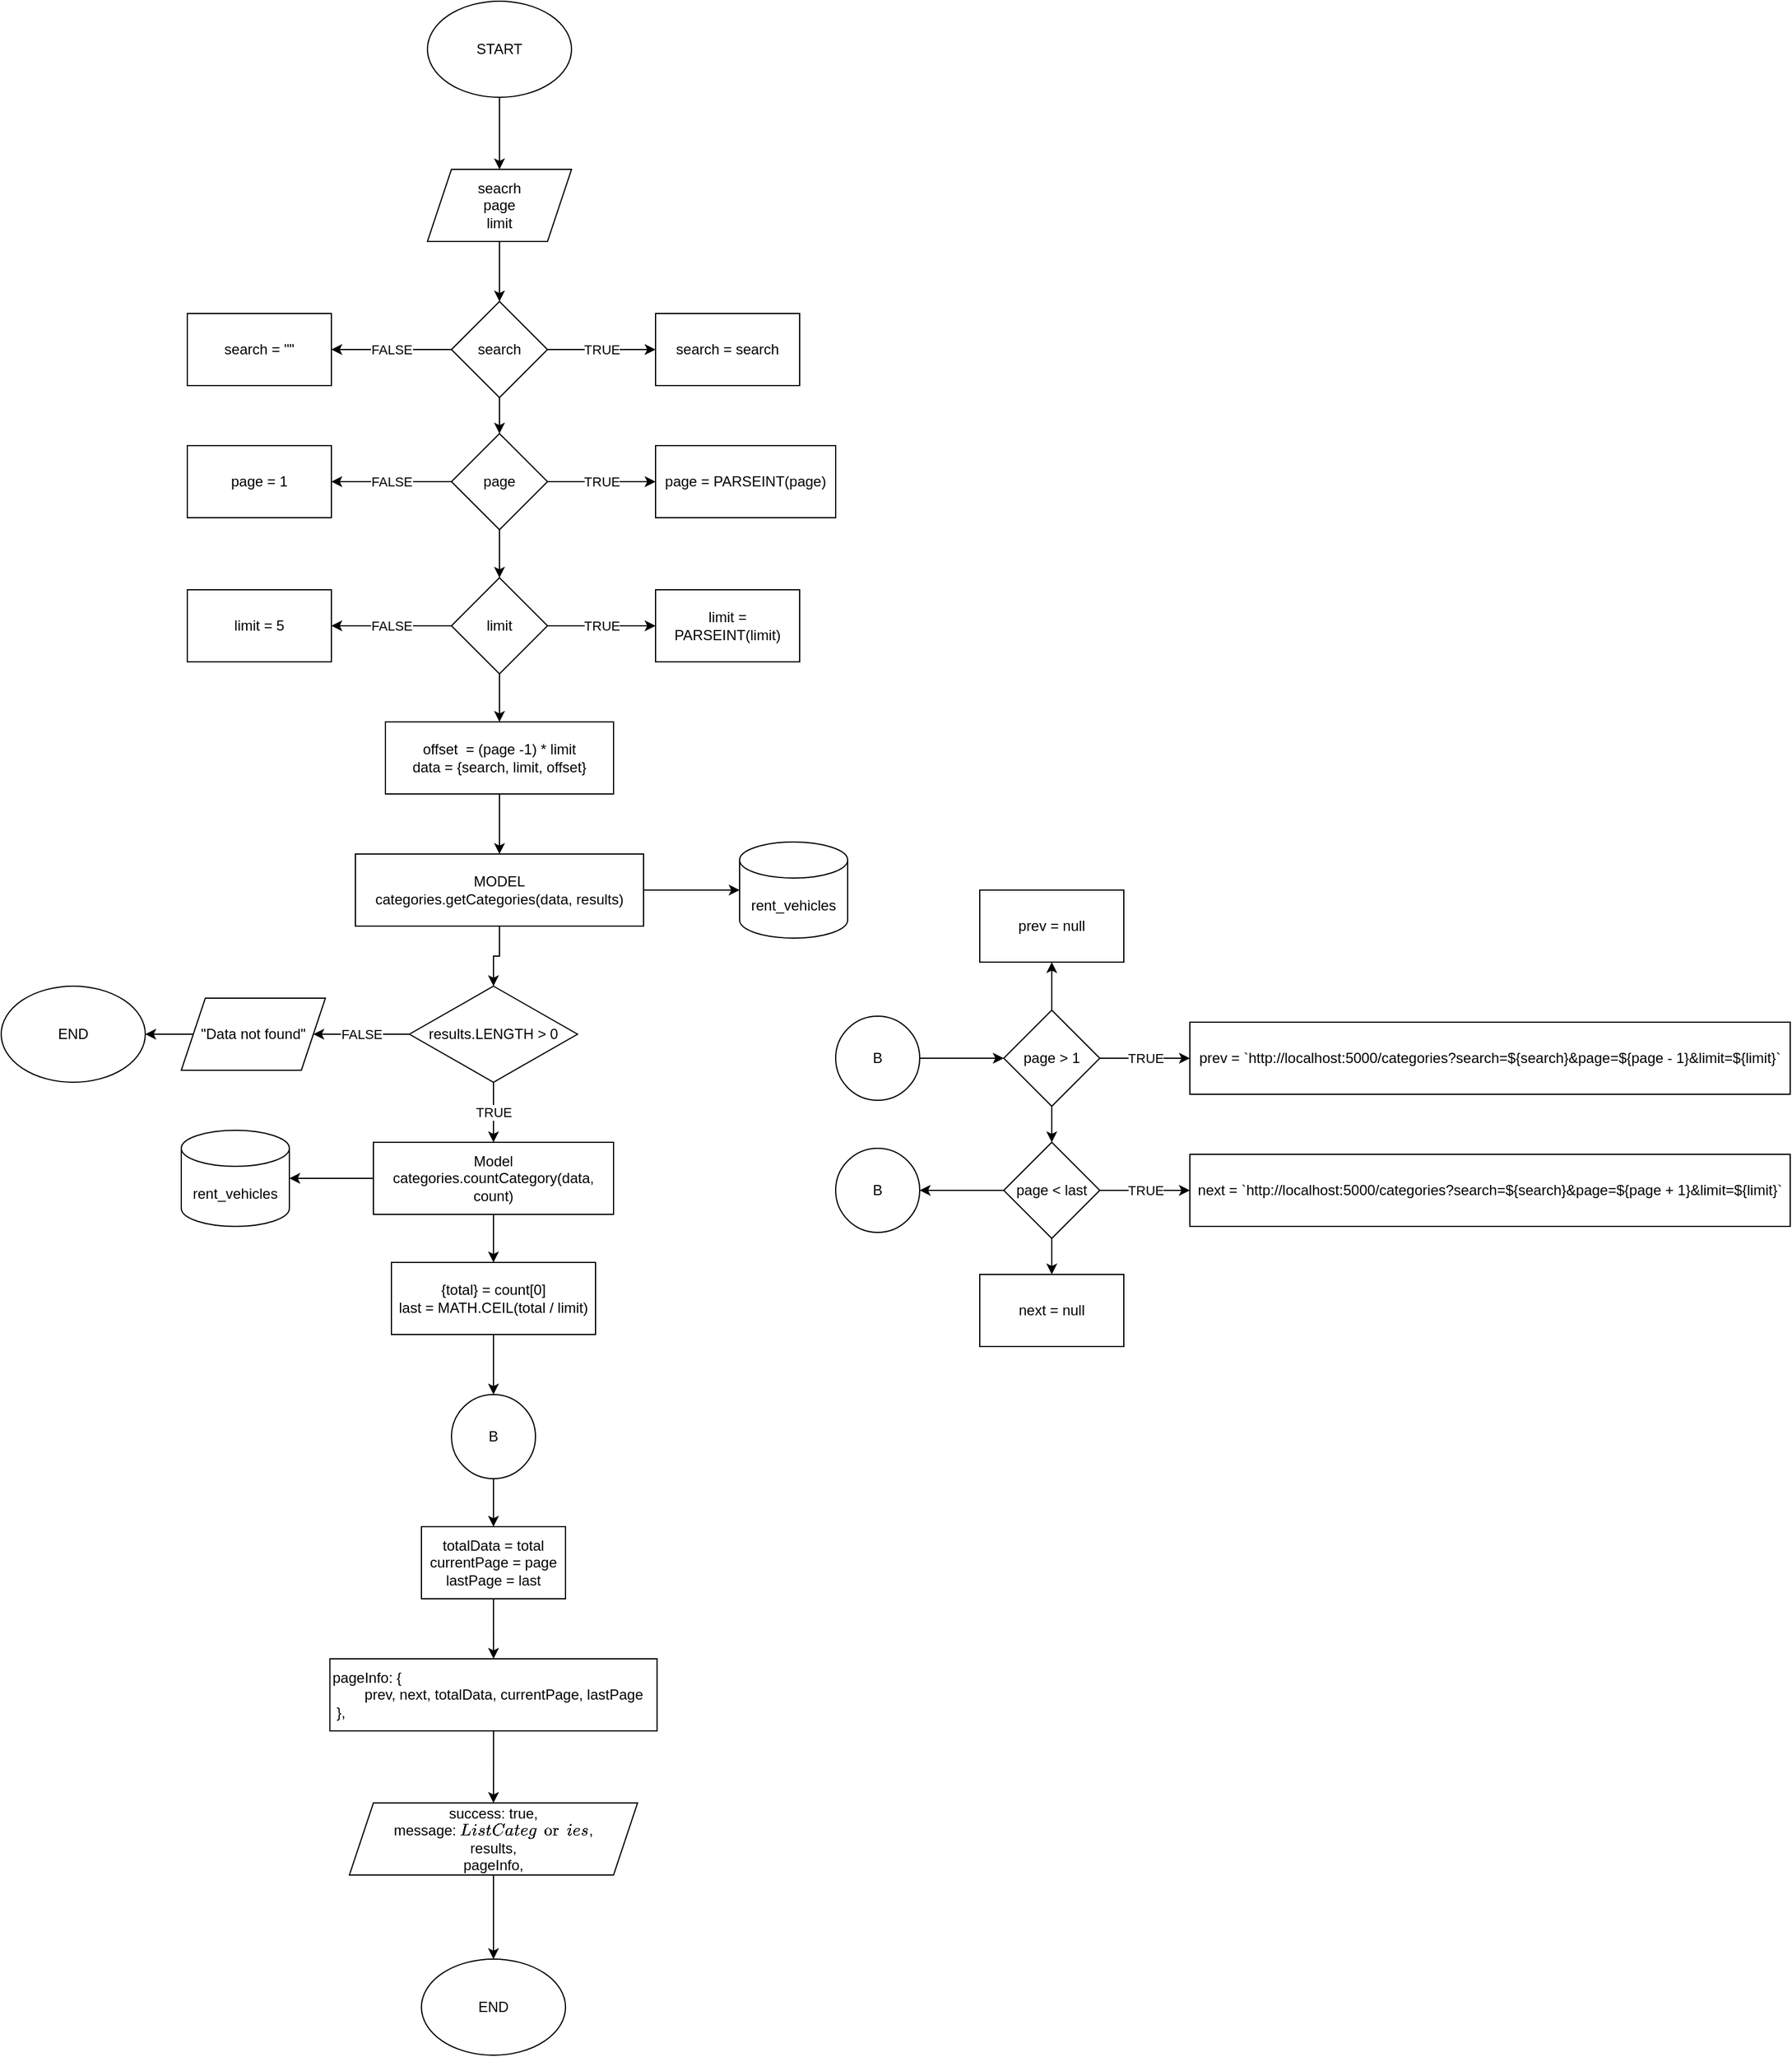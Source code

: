 <mxfile version="16.5.1" type="device" pages="6"><diagram id="rERcQG0gRXgo8Bp1JolK" name="list categories"><mxGraphModel dx="920" dy="681" grid="1" gridSize="10" guides="1" tooltips="1" connect="1" arrows="1" fold="1" page="1" pageScale="1" pageWidth="850" pageHeight="1100" math="0" shadow="0"><root><mxCell id="0"/><mxCell id="1" parent="0"/><mxCell id="MNknuoz_bf6fsaSqfRFd-1" value="" style="edgeStyle=orthogonalEdgeStyle;rounded=0;orthogonalLoop=1;jettySize=auto;html=1;" edge="1" parent="1" source="MNknuoz_bf6fsaSqfRFd-2" target="MNknuoz_bf6fsaSqfRFd-4"><mxGeometry relative="1" as="geometry"/></mxCell><mxCell id="MNknuoz_bf6fsaSqfRFd-2" value="START" style="ellipse;whiteSpace=wrap;html=1;" vertex="1" parent="1"><mxGeometry x="485" y="80" width="120" height="80" as="geometry"/></mxCell><mxCell id="MNknuoz_bf6fsaSqfRFd-3" value="" style="edgeStyle=orthogonalEdgeStyle;rounded=0;orthogonalLoop=1;jettySize=auto;html=1;" edge="1" parent="1" source="MNknuoz_bf6fsaSqfRFd-4" target="MNknuoz_bf6fsaSqfRFd-8"><mxGeometry relative="1" as="geometry"/></mxCell><mxCell id="MNknuoz_bf6fsaSqfRFd-4" value="seacrh&lt;br&gt;page&lt;br&gt;limit" style="shape=parallelogram;perimeter=parallelogramPerimeter;whiteSpace=wrap;html=1;fixedSize=1;" vertex="1" parent="1"><mxGeometry x="485" y="220" width="120" height="60" as="geometry"/></mxCell><mxCell id="MNknuoz_bf6fsaSqfRFd-5" value="TRUE" style="edgeStyle=orthogonalEdgeStyle;rounded=0;orthogonalLoop=1;jettySize=auto;html=1;" edge="1" parent="1" source="MNknuoz_bf6fsaSqfRFd-8" target="MNknuoz_bf6fsaSqfRFd-9"><mxGeometry relative="1" as="geometry"/></mxCell><mxCell id="MNknuoz_bf6fsaSqfRFd-6" value="FALSE" style="edgeStyle=orthogonalEdgeStyle;rounded=0;orthogonalLoop=1;jettySize=auto;html=1;" edge="1" parent="1" source="MNknuoz_bf6fsaSqfRFd-8" target="MNknuoz_bf6fsaSqfRFd-10"><mxGeometry relative="1" as="geometry"/></mxCell><mxCell id="MNknuoz_bf6fsaSqfRFd-7" value="" style="edgeStyle=orthogonalEdgeStyle;rounded=0;orthogonalLoop=1;jettySize=auto;html=1;" edge="1" parent="1" source="MNknuoz_bf6fsaSqfRFd-8" target="MNknuoz_bf6fsaSqfRFd-14"><mxGeometry relative="1" as="geometry"/></mxCell><mxCell id="MNknuoz_bf6fsaSqfRFd-8" value="search" style="rhombus;whiteSpace=wrap;html=1;" vertex="1" parent="1"><mxGeometry x="505" y="330" width="80" height="80" as="geometry"/></mxCell><mxCell id="MNknuoz_bf6fsaSqfRFd-9" value="search = search" style="rounded=0;whiteSpace=wrap;html=1;" vertex="1" parent="1"><mxGeometry x="675" y="340" width="120" height="60" as="geometry"/></mxCell><mxCell id="MNknuoz_bf6fsaSqfRFd-10" value="search = &quot;&quot;" style="rounded=0;whiteSpace=wrap;html=1;" vertex="1" parent="1"><mxGeometry x="285" y="340" width="120" height="60" as="geometry"/></mxCell><mxCell id="MNknuoz_bf6fsaSqfRFd-11" value="TRUE" style="edgeStyle=orthogonalEdgeStyle;rounded=0;orthogonalLoop=1;jettySize=auto;html=1;" edge="1" parent="1" source="MNknuoz_bf6fsaSqfRFd-14" target="MNknuoz_bf6fsaSqfRFd-15"><mxGeometry relative="1" as="geometry"/></mxCell><mxCell id="MNknuoz_bf6fsaSqfRFd-12" value="FALSE" style="edgeStyle=orthogonalEdgeStyle;rounded=0;orthogonalLoop=1;jettySize=auto;html=1;" edge="1" parent="1" source="MNknuoz_bf6fsaSqfRFd-14" target="MNknuoz_bf6fsaSqfRFd-16"><mxGeometry relative="1" as="geometry"/></mxCell><mxCell id="MNknuoz_bf6fsaSqfRFd-13" value="" style="edgeStyle=orthogonalEdgeStyle;rounded=0;orthogonalLoop=1;jettySize=auto;html=1;" edge="1" parent="1" source="MNknuoz_bf6fsaSqfRFd-14" target="MNknuoz_bf6fsaSqfRFd-20"><mxGeometry relative="1" as="geometry"/></mxCell><mxCell id="MNknuoz_bf6fsaSqfRFd-14" value="page" style="rhombus;whiteSpace=wrap;html=1;" vertex="1" parent="1"><mxGeometry x="505" y="440" width="80" height="80" as="geometry"/></mxCell><mxCell id="MNknuoz_bf6fsaSqfRFd-15" value="page = PARSEINT(page)" style="rounded=0;whiteSpace=wrap;html=1;" vertex="1" parent="1"><mxGeometry x="675" y="450" width="150" height="60" as="geometry"/></mxCell><mxCell id="MNknuoz_bf6fsaSqfRFd-16" value="page = 1" style="rounded=0;whiteSpace=wrap;html=1;" vertex="1" parent="1"><mxGeometry x="285" y="450" width="120" height="60" as="geometry"/></mxCell><mxCell id="MNknuoz_bf6fsaSqfRFd-17" value="TRUE" style="edgeStyle=orthogonalEdgeStyle;rounded=0;orthogonalLoop=1;jettySize=auto;html=1;" edge="1" parent="1" source="MNknuoz_bf6fsaSqfRFd-20" target="MNknuoz_bf6fsaSqfRFd-21"><mxGeometry relative="1" as="geometry"/></mxCell><mxCell id="MNknuoz_bf6fsaSqfRFd-18" value="FALSE" style="edgeStyle=orthogonalEdgeStyle;rounded=0;orthogonalLoop=1;jettySize=auto;html=1;" edge="1" parent="1" source="MNknuoz_bf6fsaSqfRFd-20" target="MNknuoz_bf6fsaSqfRFd-22"><mxGeometry relative="1" as="geometry"/></mxCell><mxCell id="MNknuoz_bf6fsaSqfRFd-19" value="" style="edgeStyle=orthogonalEdgeStyle;rounded=0;orthogonalLoop=1;jettySize=auto;html=1;" edge="1" parent="1" source="MNknuoz_bf6fsaSqfRFd-20" target="MNknuoz_bf6fsaSqfRFd-24"><mxGeometry relative="1" as="geometry"/></mxCell><mxCell id="MNknuoz_bf6fsaSqfRFd-20" value="limit" style="rhombus;whiteSpace=wrap;html=1;" vertex="1" parent="1"><mxGeometry x="505" y="560" width="80" height="80" as="geometry"/></mxCell><mxCell id="MNknuoz_bf6fsaSqfRFd-21" value="limit = PARSEINT(limit)" style="rounded=0;whiteSpace=wrap;html=1;" vertex="1" parent="1"><mxGeometry x="675" y="570" width="120" height="60" as="geometry"/></mxCell><mxCell id="MNknuoz_bf6fsaSqfRFd-22" value="limit = 5" style="rounded=0;whiteSpace=wrap;html=1;" vertex="1" parent="1"><mxGeometry x="285" y="570" width="120" height="60" as="geometry"/></mxCell><mxCell id="MNknuoz_bf6fsaSqfRFd-23" value="" style="edgeStyle=orthogonalEdgeStyle;rounded=0;orthogonalLoop=1;jettySize=auto;html=1;" edge="1" parent="1" source="MNknuoz_bf6fsaSqfRFd-24" target="MNknuoz_bf6fsaSqfRFd-27"><mxGeometry relative="1" as="geometry"/></mxCell><mxCell id="MNknuoz_bf6fsaSqfRFd-24" value="offset&amp;nbsp; = (page -1) * limit&lt;br&gt;data = {search, limit, offset}" style="rounded=0;whiteSpace=wrap;html=1;" vertex="1" parent="1"><mxGeometry x="450" y="680" width="190" height="60" as="geometry"/></mxCell><mxCell id="MNknuoz_bf6fsaSqfRFd-25" value="" style="edgeStyle=orthogonalEdgeStyle;rounded=0;orthogonalLoop=1;jettySize=auto;html=1;fontSize=12;" edge="1" parent="1" source="MNknuoz_bf6fsaSqfRFd-27" target="MNknuoz_bf6fsaSqfRFd-28"><mxGeometry relative="1" as="geometry"/></mxCell><mxCell id="MNknuoz_bf6fsaSqfRFd-26" value="" style="edgeStyle=orthogonalEdgeStyle;rounded=0;orthogonalLoop=1;jettySize=auto;html=1;fontSize=12;" edge="1" parent="1" source="MNknuoz_bf6fsaSqfRFd-27" target="MNknuoz_bf6fsaSqfRFd-31"><mxGeometry relative="1" as="geometry"/></mxCell><mxCell id="MNknuoz_bf6fsaSqfRFd-27" value="MODEL&lt;br&gt;categories.getCategories(data, results)" style="rounded=0;whiteSpace=wrap;html=1;" vertex="1" parent="1"><mxGeometry x="425" y="790" width="240" height="60" as="geometry"/></mxCell><mxCell id="MNknuoz_bf6fsaSqfRFd-28" value="rent_vehicles" style="shape=cylinder3;whiteSpace=wrap;html=1;boundedLbl=1;backgroundOutline=1;size=15;" vertex="1" parent="1"><mxGeometry x="745" y="780" width="90" height="80" as="geometry"/></mxCell><mxCell id="MNknuoz_bf6fsaSqfRFd-29" value="FALSE" style="edgeStyle=orthogonalEdgeStyle;rounded=0;orthogonalLoop=1;jettySize=auto;html=1;" edge="1" parent="1" source="MNknuoz_bf6fsaSqfRFd-31" target="MNknuoz_bf6fsaSqfRFd-33"><mxGeometry relative="1" as="geometry"/></mxCell><mxCell id="MNknuoz_bf6fsaSqfRFd-30" value="TRUE" style="edgeStyle=orthogonalEdgeStyle;rounded=0;orthogonalLoop=1;jettySize=auto;html=1;" edge="1" parent="1" source="MNknuoz_bf6fsaSqfRFd-31" target="MNknuoz_bf6fsaSqfRFd-36"><mxGeometry relative="1" as="geometry"/></mxCell><mxCell id="MNknuoz_bf6fsaSqfRFd-31" value="results.LENGTH &amp;gt; 0" style="rhombus;whiteSpace=wrap;html=1;" vertex="1" parent="1"><mxGeometry x="470" y="900" width="140" height="80" as="geometry"/></mxCell><mxCell id="MNknuoz_bf6fsaSqfRFd-32" value="" style="edgeStyle=orthogonalEdgeStyle;rounded=0;orthogonalLoop=1;jettySize=auto;html=1;" edge="1" parent="1" source="MNknuoz_bf6fsaSqfRFd-33" target="MNknuoz_bf6fsaSqfRFd-59"><mxGeometry relative="1" as="geometry"/></mxCell><mxCell id="MNknuoz_bf6fsaSqfRFd-33" value="&quot;Data not found&quot;" style="shape=parallelogram;perimeter=parallelogramPerimeter;whiteSpace=wrap;html=1;fixedSize=1;" vertex="1" parent="1"><mxGeometry x="280" y="910" width="120" height="60" as="geometry"/></mxCell><mxCell id="MNknuoz_bf6fsaSqfRFd-34" value="" style="edgeStyle=orthogonalEdgeStyle;rounded=0;orthogonalLoop=1;jettySize=auto;html=1;fontSize=12;" edge="1" parent="1" source="MNknuoz_bf6fsaSqfRFd-36" target="MNknuoz_bf6fsaSqfRFd-63"><mxGeometry relative="1" as="geometry"/></mxCell><mxCell id="MNknuoz_bf6fsaSqfRFd-35" value="" style="edgeStyle=orthogonalEdgeStyle;rounded=0;orthogonalLoop=1;jettySize=auto;html=1;fontSize=12;" edge="1" parent="1" source="MNknuoz_bf6fsaSqfRFd-36" target="MNknuoz_bf6fsaSqfRFd-38"><mxGeometry relative="1" as="geometry"/></mxCell><mxCell id="MNknuoz_bf6fsaSqfRFd-36" value="Model&lt;br&gt;categories.countCategory(data, count)" style="rounded=0;whiteSpace=wrap;html=1;" vertex="1" parent="1"><mxGeometry x="440" y="1030" width="200" height="60" as="geometry"/></mxCell><mxCell id="MNknuoz_bf6fsaSqfRFd-37" value="" style="edgeStyle=orthogonalEdgeStyle;rounded=0;orthogonalLoop=1;jettySize=auto;html=1;" edge="1" parent="1" source="MNknuoz_bf6fsaSqfRFd-38" target="MNknuoz_bf6fsaSqfRFd-62"><mxGeometry relative="1" as="geometry"/></mxCell><mxCell id="MNknuoz_bf6fsaSqfRFd-38" value="{total} = count[0]&lt;br&gt;last = MATH.CEIL(total / limit)" style="rounded=0;whiteSpace=wrap;html=1;" vertex="1" parent="1"><mxGeometry x="455" y="1130" width="170" height="60" as="geometry"/></mxCell><mxCell id="MNknuoz_bf6fsaSqfRFd-39" value="" style="edgeStyle=orthogonalEdgeStyle;rounded=0;orthogonalLoop=1;jettySize=auto;html=1;" edge="1" parent="1" source="MNknuoz_bf6fsaSqfRFd-40" target="MNknuoz_bf6fsaSqfRFd-42"><mxGeometry relative="1" as="geometry"/></mxCell><mxCell id="MNknuoz_bf6fsaSqfRFd-40" value="&lt;div&gt;pageInfo:&amp;nbsp;&lt;span&gt;{&lt;/span&gt;&lt;/div&gt;&lt;div&gt;&lt;span&gt;&lt;span style=&quot;white-space: pre&quot;&gt;&#9;&lt;/span&gt;prev,&lt;/span&gt;&lt;span&gt;&amp;nbsp;next,&lt;/span&gt;&lt;span&gt;&amp;nbsp;totalData,&lt;/span&gt;&lt;span&gt;&amp;nbsp;currentPage,&lt;/span&gt;&lt;span&gt;&amp;nbsp;lastPage&lt;/span&gt;&lt;/div&gt;&lt;div&gt;&amp;nbsp;},&lt;/div&gt;" style="rounded=0;whiteSpace=wrap;html=1;align=left;" vertex="1" parent="1"><mxGeometry x="403.75" y="1460" width="272.5" height="60" as="geometry"/></mxCell><mxCell id="MNknuoz_bf6fsaSqfRFd-41" value="" style="edgeStyle=orthogonalEdgeStyle;rounded=0;orthogonalLoop=1;jettySize=auto;html=1;" edge="1" parent="1" source="MNknuoz_bf6fsaSqfRFd-42"><mxGeometry relative="1" as="geometry"><mxPoint x="540" y="1710.0" as="targetPoint"/></mxGeometry></mxCell><mxCell id="MNknuoz_bf6fsaSqfRFd-42" value="&lt;div&gt;success: true,&lt;/div&gt;&lt;div&gt;message: `List Categories`,&lt;/div&gt;&lt;div&gt;&lt;span&gt;results,&lt;/span&gt;&lt;/div&gt;&lt;div&gt;&lt;span&gt;pageInfo,&lt;/span&gt;&lt;/div&gt;" style="shape=parallelogram;perimeter=parallelogramPerimeter;whiteSpace=wrap;html=1;fixedSize=1;align=center;" vertex="1" parent="1"><mxGeometry x="420" y="1580" width="240" height="60" as="geometry"/></mxCell><mxCell id="MNknuoz_bf6fsaSqfRFd-43" value="" style="edgeStyle=orthogonalEdgeStyle;rounded=0;orthogonalLoop=1;jettySize=auto;html=1;" edge="1" parent="1" source="MNknuoz_bf6fsaSqfRFd-44" target="MNknuoz_bf6fsaSqfRFd-48"><mxGeometry relative="1" as="geometry"/></mxCell><mxCell id="MNknuoz_bf6fsaSqfRFd-44" value="B" style="ellipse;whiteSpace=wrap;html=1;aspect=fixed;" vertex="1" parent="1"><mxGeometry x="825" y="925" width="70" height="70" as="geometry"/></mxCell><mxCell id="MNknuoz_bf6fsaSqfRFd-45" value="TRUE" style="edgeStyle=orthogonalEdgeStyle;rounded=0;orthogonalLoop=1;jettySize=auto;html=1;" edge="1" parent="1" source="MNknuoz_bf6fsaSqfRFd-48" target="MNknuoz_bf6fsaSqfRFd-49"><mxGeometry relative="1" as="geometry"/></mxCell><mxCell id="MNknuoz_bf6fsaSqfRFd-46" value="" style="edgeStyle=orthogonalEdgeStyle;rounded=0;orthogonalLoop=1;jettySize=auto;html=1;" edge="1" parent="1" source="MNknuoz_bf6fsaSqfRFd-48" target="MNknuoz_bf6fsaSqfRFd-51"><mxGeometry relative="1" as="geometry"/></mxCell><mxCell id="MNknuoz_bf6fsaSqfRFd-47" value="" style="edgeStyle=orthogonalEdgeStyle;rounded=0;orthogonalLoop=1;jettySize=auto;html=1;" edge="1" parent="1" source="MNknuoz_bf6fsaSqfRFd-48" target="MNknuoz_bf6fsaSqfRFd-55"><mxGeometry relative="1" as="geometry"/></mxCell><mxCell id="MNknuoz_bf6fsaSqfRFd-48" value="page &amp;gt; 1" style="rhombus;whiteSpace=wrap;html=1;" vertex="1" parent="1"><mxGeometry x="965" y="920" width="80" height="80" as="geometry"/></mxCell><mxCell id="MNknuoz_bf6fsaSqfRFd-49" value="&lt;span&gt;prev = `http://localhost:5000/categories?&lt;/span&gt;&lt;span&gt;search=${search}&amp;amp;page=${page - 1}&amp;amp;limit=${limit}`&lt;/span&gt;" style="rounded=0;whiteSpace=wrap;html=1;align=center;" vertex="1" parent="1"><mxGeometry x="1120" y="930" width="500" height="60" as="geometry"/></mxCell><mxCell id="MNknuoz_bf6fsaSqfRFd-50" value="&lt;span style=&quot;text-align: left&quot;&gt;next = `http://localhost:5000/categories?&lt;/span&gt;&lt;span style=&quot;text-align: left&quot;&gt;search=${search}&amp;amp;page=${page + 1}&amp;amp;limit=${limit}`&lt;/span&gt;" style="rounded=0;whiteSpace=wrap;html=1;" vertex="1" parent="1"><mxGeometry x="1120" y="1040" width="500" height="60" as="geometry"/></mxCell><mxCell id="MNknuoz_bf6fsaSqfRFd-51" value="prev = null" style="rounded=0;whiteSpace=wrap;html=1;" vertex="1" parent="1"><mxGeometry x="945" y="820" width="120" height="60" as="geometry"/></mxCell><mxCell id="MNknuoz_bf6fsaSqfRFd-52" value="TRUE" style="edgeStyle=orthogonalEdgeStyle;rounded=0;orthogonalLoop=1;jettySize=auto;html=1;" edge="1" parent="1" source="MNknuoz_bf6fsaSqfRFd-55" target="MNknuoz_bf6fsaSqfRFd-50"><mxGeometry relative="1" as="geometry"/></mxCell><mxCell id="MNknuoz_bf6fsaSqfRFd-53" value="" style="edgeStyle=orthogonalEdgeStyle;rounded=0;orthogonalLoop=1;jettySize=auto;html=1;" edge="1" parent="1" source="MNknuoz_bf6fsaSqfRFd-55" target="MNknuoz_bf6fsaSqfRFd-56"><mxGeometry relative="1" as="geometry"/></mxCell><mxCell id="MNknuoz_bf6fsaSqfRFd-54" value="" style="edgeStyle=orthogonalEdgeStyle;rounded=0;orthogonalLoop=1;jettySize=auto;html=1;" edge="1" parent="1" source="MNknuoz_bf6fsaSqfRFd-55" target="MNknuoz_bf6fsaSqfRFd-64"><mxGeometry relative="1" as="geometry"/></mxCell><mxCell id="MNknuoz_bf6fsaSqfRFd-55" value="page &amp;lt; last" style="rhombus;whiteSpace=wrap;html=1;" vertex="1" parent="1"><mxGeometry x="965" y="1030" width="80" height="80" as="geometry"/></mxCell><mxCell id="MNknuoz_bf6fsaSqfRFd-56" value="next = null" style="rounded=0;whiteSpace=wrap;html=1;" vertex="1" parent="1"><mxGeometry x="945" y="1140" width="120" height="60" as="geometry"/></mxCell><mxCell id="MNknuoz_bf6fsaSqfRFd-57" value="" style="edgeStyle=orthogonalEdgeStyle;rounded=0;orthogonalLoop=1;jettySize=auto;html=1;" edge="1" parent="1" source="MNknuoz_bf6fsaSqfRFd-58" target="MNknuoz_bf6fsaSqfRFd-40"><mxGeometry relative="1" as="geometry"/></mxCell><mxCell id="MNknuoz_bf6fsaSqfRFd-58" value="totalData = total&lt;br&gt;currentPage = page&lt;br&gt;lastPage = last" style="rounded=0;whiteSpace=wrap;html=1;" vertex="1" parent="1"><mxGeometry x="480" y="1350" width="120" height="60" as="geometry"/></mxCell><mxCell id="MNknuoz_bf6fsaSqfRFd-59" value="END" style="ellipse;whiteSpace=wrap;html=1;" vertex="1" parent="1"><mxGeometry x="130" y="900" width="120" height="80" as="geometry"/></mxCell><mxCell id="MNknuoz_bf6fsaSqfRFd-60" value="END" style="ellipse;whiteSpace=wrap;html=1;" vertex="1" parent="1"><mxGeometry x="480" y="1710" width="120" height="80" as="geometry"/></mxCell><mxCell id="MNknuoz_bf6fsaSqfRFd-61" value="" style="edgeStyle=orthogonalEdgeStyle;rounded=0;orthogonalLoop=1;jettySize=auto;html=1;" edge="1" parent="1" source="MNknuoz_bf6fsaSqfRFd-62" target="MNknuoz_bf6fsaSqfRFd-58"><mxGeometry relative="1" as="geometry"/></mxCell><mxCell id="MNknuoz_bf6fsaSqfRFd-62" value="B" style="ellipse;whiteSpace=wrap;html=1;aspect=fixed;" vertex="1" parent="1"><mxGeometry x="505" y="1240" width="70" height="70" as="geometry"/></mxCell><mxCell id="MNknuoz_bf6fsaSqfRFd-63" value="rent_vehicles" style="shape=cylinder3;whiteSpace=wrap;html=1;boundedLbl=1;backgroundOutline=1;size=15;" vertex="1" parent="1"><mxGeometry x="280" y="1020" width="90" height="80" as="geometry"/></mxCell><mxCell id="MNknuoz_bf6fsaSqfRFd-64" value="B" style="ellipse;whiteSpace=wrap;html=1;aspect=fixed;" vertex="1" parent="1"><mxGeometry x="825" y="1035" width="70" height="70" as="geometry"/></mxCell></root></mxGraphModel></diagram><diagram id="ZWjAZDHpj6lKIn9Bvx2O" name="list categories with data"><mxGraphModel dx="1117" dy="827" grid="1" gridSize="10" guides="1" tooltips="1" connect="1" arrows="1" fold="1" page="1" pageScale="1" pageWidth="850" pageHeight="1100" math="0" shadow="0"><root><mxCell id="az6Hg003jrA0F3V9h7Mn-0"/><mxCell id="az6Hg003jrA0F3V9h7Mn-1" parent="az6Hg003jrA0F3V9h7Mn-0"/><mxCell id="az6Hg003jrA0F3V9h7Mn-2" value="" style="edgeStyle=orthogonalEdgeStyle;rounded=0;orthogonalLoop=1;jettySize=auto;html=1;" edge="1" parent="az6Hg003jrA0F3V9h7Mn-1" source="az6Hg003jrA0F3V9h7Mn-3" target="az6Hg003jrA0F3V9h7Mn-5"><mxGeometry relative="1" as="geometry"/></mxCell><mxCell id="az6Hg003jrA0F3V9h7Mn-3" value="START" style="ellipse;whiteSpace=wrap;html=1;" vertex="1" parent="az6Hg003jrA0F3V9h7Mn-1"><mxGeometry x="485" y="80" width="120" height="80" as="geometry"/></mxCell><mxCell id="az6Hg003jrA0F3V9h7Mn-4" value="" style="edgeStyle=orthogonalEdgeStyle;rounded=0;orthogonalLoop=1;jettySize=auto;html=1;" edge="1" parent="az6Hg003jrA0F3V9h7Mn-1" source="az6Hg003jrA0F3V9h7Mn-5" target="az6Hg003jrA0F3V9h7Mn-9"><mxGeometry relative="1" as="geometry"/></mxCell><mxCell id="az6Hg003jrA0F3V9h7Mn-5" value="seacrh&lt;br&gt;page&lt;br&gt;limit" style="shape=parallelogram;perimeter=parallelogramPerimeter;whiteSpace=wrap;html=1;fixedSize=1;" vertex="1" parent="az6Hg003jrA0F3V9h7Mn-1"><mxGeometry x="485" y="220" width="120" height="60" as="geometry"/></mxCell><mxCell id="az6Hg003jrA0F3V9h7Mn-6" value="TRUE" style="edgeStyle=orthogonalEdgeStyle;rounded=0;orthogonalLoop=1;jettySize=auto;html=1;" edge="1" parent="az6Hg003jrA0F3V9h7Mn-1" source="az6Hg003jrA0F3V9h7Mn-9" target="az6Hg003jrA0F3V9h7Mn-10"><mxGeometry relative="1" as="geometry"/></mxCell><mxCell id="az6Hg003jrA0F3V9h7Mn-7" value="FALSE" style="edgeStyle=orthogonalEdgeStyle;rounded=0;orthogonalLoop=1;jettySize=auto;html=1;" edge="1" parent="az6Hg003jrA0F3V9h7Mn-1" source="az6Hg003jrA0F3V9h7Mn-9" target="az6Hg003jrA0F3V9h7Mn-11"><mxGeometry relative="1" as="geometry"/></mxCell><mxCell id="az6Hg003jrA0F3V9h7Mn-8" value="" style="edgeStyle=orthogonalEdgeStyle;rounded=0;orthogonalLoop=1;jettySize=auto;html=1;" edge="1" parent="az6Hg003jrA0F3V9h7Mn-1" source="az6Hg003jrA0F3V9h7Mn-9" target="az6Hg003jrA0F3V9h7Mn-15"><mxGeometry relative="1" as="geometry"/></mxCell><mxCell id="az6Hg003jrA0F3V9h7Mn-9" value="search" style="rhombus;whiteSpace=wrap;html=1;" vertex="1" parent="az6Hg003jrA0F3V9h7Mn-1"><mxGeometry x="505" y="330" width="80" height="80" as="geometry"/></mxCell><mxCell id="az6Hg003jrA0F3V9h7Mn-10" value="search = search" style="rounded=0;whiteSpace=wrap;html=1;" vertex="1" parent="az6Hg003jrA0F3V9h7Mn-1"><mxGeometry x="675" y="340" width="120" height="60" as="geometry"/></mxCell><mxCell id="az6Hg003jrA0F3V9h7Mn-11" value="search = &quot;&quot;" style="rounded=0;whiteSpace=wrap;html=1;" vertex="1" parent="az6Hg003jrA0F3V9h7Mn-1"><mxGeometry x="285" y="340" width="120" height="60" as="geometry"/></mxCell><mxCell id="az6Hg003jrA0F3V9h7Mn-12" value="TRUE" style="edgeStyle=orthogonalEdgeStyle;rounded=0;orthogonalLoop=1;jettySize=auto;html=1;" edge="1" parent="az6Hg003jrA0F3V9h7Mn-1" source="az6Hg003jrA0F3V9h7Mn-15" target="az6Hg003jrA0F3V9h7Mn-16"><mxGeometry relative="1" as="geometry"/></mxCell><mxCell id="az6Hg003jrA0F3V9h7Mn-13" value="FALSE" style="edgeStyle=orthogonalEdgeStyle;rounded=0;orthogonalLoop=1;jettySize=auto;html=1;" edge="1" parent="az6Hg003jrA0F3V9h7Mn-1" source="az6Hg003jrA0F3V9h7Mn-15" target="az6Hg003jrA0F3V9h7Mn-17"><mxGeometry relative="1" as="geometry"/></mxCell><mxCell id="az6Hg003jrA0F3V9h7Mn-14" value="" style="edgeStyle=orthogonalEdgeStyle;rounded=0;orthogonalLoop=1;jettySize=auto;html=1;" edge="1" parent="az6Hg003jrA0F3V9h7Mn-1" source="az6Hg003jrA0F3V9h7Mn-15" target="az6Hg003jrA0F3V9h7Mn-21"><mxGeometry relative="1" as="geometry"/></mxCell><mxCell id="az6Hg003jrA0F3V9h7Mn-15" value="page" style="rhombus;whiteSpace=wrap;html=1;" vertex="1" parent="az6Hg003jrA0F3V9h7Mn-1"><mxGeometry x="505" y="440" width="80" height="80" as="geometry"/></mxCell><mxCell id="az6Hg003jrA0F3V9h7Mn-16" value="page = PARSEINT(page)" style="rounded=0;whiteSpace=wrap;html=1;" vertex="1" parent="az6Hg003jrA0F3V9h7Mn-1"><mxGeometry x="675" y="450" width="150" height="60" as="geometry"/></mxCell><mxCell id="az6Hg003jrA0F3V9h7Mn-17" value="page = 1" style="rounded=0;whiteSpace=wrap;html=1;" vertex="1" parent="az6Hg003jrA0F3V9h7Mn-1"><mxGeometry x="285" y="450" width="120" height="60" as="geometry"/></mxCell><mxCell id="az6Hg003jrA0F3V9h7Mn-18" value="TRUE" style="edgeStyle=orthogonalEdgeStyle;rounded=0;orthogonalLoop=1;jettySize=auto;html=1;" edge="1" parent="az6Hg003jrA0F3V9h7Mn-1" source="az6Hg003jrA0F3V9h7Mn-21" target="az6Hg003jrA0F3V9h7Mn-22"><mxGeometry relative="1" as="geometry"/></mxCell><mxCell id="az6Hg003jrA0F3V9h7Mn-19" value="FALSE" style="edgeStyle=orthogonalEdgeStyle;rounded=0;orthogonalLoop=1;jettySize=auto;html=1;" edge="1" parent="az6Hg003jrA0F3V9h7Mn-1" source="az6Hg003jrA0F3V9h7Mn-21" target="az6Hg003jrA0F3V9h7Mn-23"><mxGeometry relative="1" as="geometry"/></mxCell><mxCell id="az6Hg003jrA0F3V9h7Mn-20" value="" style="edgeStyle=orthogonalEdgeStyle;rounded=0;orthogonalLoop=1;jettySize=auto;html=1;" edge="1" parent="az6Hg003jrA0F3V9h7Mn-1" source="az6Hg003jrA0F3V9h7Mn-21" target="az6Hg003jrA0F3V9h7Mn-25"><mxGeometry relative="1" as="geometry"/></mxCell><mxCell id="az6Hg003jrA0F3V9h7Mn-21" value="limit" style="rhombus;whiteSpace=wrap;html=1;" vertex="1" parent="az6Hg003jrA0F3V9h7Mn-1"><mxGeometry x="505" y="560" width="80" height="80" as="geometry"/></mxCell><mxCell id="az6Hg003jrA0F3V9h7Mn-22" value="limit = PARSEINT(limit)" style="rounded=0;whiteSpace=wrap;html=1;" vertex="1" parent="az6Hg003jrA0F3V9h7Mn-1"><mxGeometry x="675" y="570" width="120" height="60" as="geometry"/></mxCell><mxCell id="az6Hg003jrA0F3V9h7Mn-23" value="limit = 5" style="rounded=0;whiteSpace=wrap;html=1;" vertex="1" parent="az6Hg003jrA0F3V9h7Mn-1"><mxGeometry x="285" y="570" width="120" height="60" as="geometry"/></mxCell><mxCell id="az6Hg003jrA0F3V9h7Mn-24" value="" style="edgeStyle=orthogonalEdgeStyle;rounded=0;orthogonalLoop=1;jettySize=auto;html=1;" edge="1" parent="az6Hg003jrA0F3V9h7Mn-1" source="az6Hg003jrA0F3V9h7Mn-25" target="az6Hg003jrA0F3V9h7Mn-28"><mxGeometry relative="1" as="geometry"/></mxCell><mxCell id="az6Hg003jrA0F3V9h7Mn-25" value="offset&amp;nbsp; = (page -1) * limit&lt;br&gt;data = {search, limit, offset}" style="rounded=0;whiteSpace=wrap;html=1;" vertex="1" parent="az6Hg003jrA0F3V9h7Mn-1"><mxGeometry x="450" y="680" width="190" height="60" as="geometry"/></mxCell><mxCell id="az6Hg003jrA0F3V9h7Mn-26" value="" style="edgeStyle=orthogonalEdgeStyle;rounded=0;orthogonalLoop=1;jettySize=auto;html=1;fontSize=12;" edge="1" parent="az6Hg003jrA0F3V9h7Mn-1" source="az6Hg003jrA0F3V9h7Mn-28" target="az6Hg003jrA0F3V9h7Mn-29"><mxGeometry relative="1" as="geometry"/></mxCell><mxCell id="az6Hg003jrA0F3V9h7Mn-27" value="" style="edgeStyle=orthogonalEdgeStyle;rounded=0;orthogonalLoop=1;jettySize=auto;html=1;fontSize=12;" edge="1" parent="az6Hg003jrA0F3V9h7Mn-1" source="az6Hg003jrA0F3V9h7Mn-28" target="az6Hg003jrA0F3V9h7Mn-32"><mxGeometry relative="1" as="geometry"/></mxCell><mxCell id="az6Hg003jrA0F3V9h7Mn-28" value="MODEL&lt;br&gt;categories.getCategoriesData(data, results)" style="rounded=0;whiteSpace=wrap;html=1;" vertex="1" parent="az6Hg003jrA0F3V9h7Mn-1"><mxGeometry x="425" y="790" width="240" height="60" as="geometry"/></mxCell><mxCell id="az6Hg003jrA0F3V9h7Mn-29" value="rent_vehicles" style="shape=cylinder3;whiteSpace=wrap;html=1;boundedLbl=1;backgroundOutline=1;size=15;" vertex="1" parent="az6Hg003jrA0F3V9h7Mn-1"><mxGeometry x="745" y="780" width="90" height="80" as="geometry"/></mxCell><mxCell id="az6Hg003jrA0F3V9h7Mn-30" value="FALSE" style="edgeStyle=orthogonalEdgeStyle;rounded=0;orthogonalLoop=1;jettySize=auto;html=1;" edge="1" parent="az6Hg003jrA0F3V9h7Mn-1" source="az6Hg003jrA0F3V9h7Mn-32" target="az6Hg003jrA0F3V9h7Mn-34"><mxGeometry relative="1" as="geometry"/></mxCell><mxCell id="az6Hg003jrA0F3V9h7Mn-31" value="TRUE" style="edgeStyle=orthogonalEdgeStyle;rounded=0;orthogonalLoop=1;jettySize=auto;html=1;" edge="1" parent="az6Hg003jrA0F3V9h7Mn-1" source="az6Hg003jrA0F3V9h7Mn-32" target="az6Hg003jrA0F3V9h7Mn-37"><mxGeometry relative="1" as="geometry"/></mxCell><mxCell id="az6Hg003jrA0F3V9h7Mn-32" value="results.LENGTH &amp;gt; 0" style="rhombus;whiteSpace=wrap;html=1;" vertex="1" parent="az6Hg003jrA0F3V9h7Mn-1"><mxGeometry x="470" y="900" width="140" height="80" as="geometry"/></mxCell><mxCell id="az6Hg003jrA0F3V9h7Mn-33" value="" style="edgeStyle=orthogonalEdgeStyle;rounded=0;orthogonalLoop=1;jettySize=auto;html=1;" edge="1" parent="az6Hg003jrA0F3V9h7Mn-1" source="az6Hg003jrA0F3V9h7Mn-34" target="az6Hg003jrA0F3V9h7Mn-60"><mxGeometry relative="1" as="geometry"/></mxCell><mxCell id="az6Hg003jrA0F3V9h7Mn-34" value="&quot;Data not found&quot;" style="shape=parallelogram;perimeter=parallelogramPerimeter;whiteSpace=wrap;html=1;fixedSize=1;" vertex="1" parent="az6Hg003jrA0F3V9h7Mn-1"><mxGeometry x="280" y="910" width="120" height="60" as="geometry"/></mxCell><mxCell id="az6Hg003jrA0F3V9h7Mn-35" value="" style="edgeStyle=orthogonalEdgeStyle;rounded=0;orthogonalLoop=1;jettySize=auto;html=1;fontSize=12;" edge="1" parent="az6Hg003jrA0F3V9h7Mn-1" source="az6Hg003jrA0F3V9h7Mn-37" target="az6Hg003jrA0F3V9h7Mn-64"><mxGeometry relative="1" as="geometry"/></mxCell><mxCell id="az6Hg003jrA0F3V9h7Mn-36" value="" style="edgeStyle=orthogonalEdgeStyle;rounded=0;orthogonalLoop=1;jettySize=auto;html=1;fontSize=12;" edge="1" parent="az6Hg003jrA0F3V9h7Mn-1" source="az6Hg003jrA0F3V9h7Mn-37" target="az6Hg003jrA0F3V9h7Mn-39"><mxGeometry relative="1" as="geometry"/></mxCell><mxCell id="az6Hg003jrA0F3V9h7Mn-37" value="Model&lt;br&gt;categories.countCategoryData(data, count)" style="rounded=0;whiteSpace=wrap;html=1;" vertex="1" parent="az6Hg003jrA0F3V9h7Mn-1"><mxGeometry x="440" y="1030" width="200" height="60" as="geometry"/></mxCell><mxCell id="az6Hg003jrA0F3V9h7Mn-38" value="" style="edgeStyle=orthogonalEdgeStyle;rounded=0;orthogonalLoop=1;jettySize=auto;html=1;" edge="1" parent="az6Hg003jrA0F3V9h7Mn-1" source="az6Hg003jrA0F3V9h7Mn-39" target="az6Hg003jrA0F3V9h7Mn-63"><mxGeometry relative="1" as="geometry"/></mxCell><mxCell id="az6Hg003jrA0F3V9h7Mn-39" value="{total} = count[0]&lt;br&gt;last = MATH.CEIL(total / limit)" style="rounded=0;whiteSpace=wrap;html=1;" vertex="1" parent="az6Hg003jrA0F3V9h7Mn-1"><mxGeometry x="455" y="1130" width="170" height="60" as="geometry"/></mxCell><mxCell id="az6Hg003jrA0F3V9h7Mn-40" value="" style="edgeStyle=orthogonalEdgeStyle;rounded=0;orthogonalLoop=1;jettySize=auto;html=1;" edge="1" parent="az6Hg003jrA0F3V9h7Mn-1" source="az6Hg003jrA0F3V9h7Mn-41" target="az6Hg003jrA0F3V9h7Mn-43"><mxGeometry relative="1" as="geometry"/></mxCell><mxCell id="az6Hg003jrA0F3V9h7Mn-41" value="&lt;div&gt;pageInfo:&amp;nbsp;&lt;span&gt;{&lt;/span&gt;&lt;/div&gt;&lt;div&gt;&lt;span&gt;&lt;span style=&quot;white-space: pre&quot;&gt;&#9;&lt;/span&gt;prev,&lt;/span&gt;&lt;span&gt;&amp;nbsp;next,&lt;/span&gt;&lt;span&gt;&amp;nbsp;totalData,&lt;/span&gt;&lt;span&gt;&amp;nbsp;currentPage,&lt;/span&gt;&lt;span&gt;&amp;nbsp;lastPage&lt;/span&gt;&lt;/div&gt;&lt;div&gt;&amp;nbsp;},&lt;/div&gt;" style="rounded=0;whiteSpace=wrap;html=1;align=left;" vertex="1" parent="az6Hg003jrA0F3V9h7Mn-1"><mxGeometry x="403.75" y="1460" width="272.5" height="60" as="geometry"/></mxCell><mxCell id="az6Hg003jrA0F3V9h7Mn-42" value="" style="edgeStyle=orthogonalEdgeStyle;rounded=0;orthogonalLoop=1;jettySize=auto;html=1;" edge="1" parent="az6Hg003jrA0F3V9h7Mn-1" source="az6Hg003jrA0F3V9h7Mn-43"><mxGeometry relative="1" as="geometry"><mxPoint x="540" y="1710.0" as="targetPoint"/></mxGeometry></mxCell><mxCell id="az6Hg003jrA0F3V9h7Mn-43" value="&lt;div&gt;success: true,&lt;/div&gt;&lt;div&gt;message: `List Categories`,&lt;/div&gt;&lt;div&gt;&lt;span&gt;results,&lt;/span&gt;&lt;/div&gt;&lt;div&gt;&lt;span&gt;pageInfo,&lt;/span&gt;&lt;/div&gt;" style="shape=parallelogram;perimeter=parallelogramPerimeter;whiteSpace=wrap;html=1;fixedSize=1;align=center;" vertex="1" parent="az6Hg003jrA0F3V9h7Mn-1"><mxGeometry x="420" y="1580" width="240" height="60" as="geometry"/></mxCell><mxCell id="az6Hg003jrA0F3V9h7Mn-44" value="" style="edgeStyle=orthogonalEdgeStyle;rounded=0;orthogonalLoop=1;jettySize=auto;html=1;" edge="1" parent="az6Hg003jrA0F3V9h7Mn-1" source="az6Hg003jrA0F3V9h7Mn-45" target="az6Hg003jrA0F3V9h7Mn-49"><mxGeometry relative="1" as="geometry"/></mxCell><mxCell id="az6Hg003jrA0F3V9h7Mn-45" value="B" style="ellipse;whiteSpace=wrap;html=1;aspect=fixed;" vertex="1" parent="az6Hg003jrA0F3V9h7Mn-1"><mxGeometry x="825" y="925" width="70" height="70" as="geometry"/></mxCell><mxCell id="az6Hg003jrA0F3V9h7Mn-46" value="TRUE" style="edgeStyle=orthogonalEdgeStyle;rounded=0;orthogonalLoop=1;jettySize=auto;html=1;" edge="1" parent="az6Hg003jrA0F3V9h7Mn-1" source="az6Hg003jrA0F3V9h7Mn-49" target="az6Hg003jrA0F3V9h7Mn-50"><mxGeometry relative="1" as="geometry"/></mxCell><mxCell id="az6Hg003jrA0F3V9h7Mn-47" value="" style="edgeStyle=orthogonalEdgeStyle;rounded=0;orthogonalLoop=1;jettySize=auto;html=1;" edge="1" parent="az6Hg003jrA0F3V9h7Mn-1" source="az6Hg003jrA0F3V9h7Mn-49" target="az6Hg003jrA0F3V9h7Mn-52"><mxGeometry relative="1" as="geometry"/></mxCell><mxCell id="az6Hg003jrA0F3V9h7Mn-48" value="" style="edgeStyle=orthogonalEdgeStyle;rounded=0;orthogonalLoop=1;jettySize=auto;html=1;" edge="1" parent="az6Hg003jrA0F3V9h7Mn-1" source="az6Hg003jrA0F3V9h7Mn-49" target="az6Hg003jrA0F3V9h7Mn-56"><mxGeometry relative="1" as="geometry"/></mxCell><mxCell id="az6Hg003jrA0F3V9h7Mn-49" value="page &amp;gt; 1" style="rhombus;whiteSpace=wrap;html=1;" vertex="1" parent="az6Hg003jrA0F3V9h7Mn-1"><mxGeometry x="965" y="920" width="80" height="80" as="geometry"/></mxCell><mxCell id="az6Hg003jrA0F3V9h7Mn-50" value="&lt;span&gt;prev = `http://localhost:5000/categories?&lt;/span&gt;&lt;span&gt;search=${search}&amp;amp;page=${page - 1}&amp;amp;limit=${limit}`&lt;/span&gt;" style="rounded=0;whiteSpace=wrap;html=1;align=center;" vertex="1" parent="az6Hg003jrA0F3V9h7Mn-1"><mxGeometry x="1120" y="930" width="500" height="60" as="geometry"/></mxCell><mxCell id="az6Hg003jrA0F3V9h7Mn-51" value="&lt;span style=&quot;text-align: left&quot;&gt;next = `http://localhost:5000/categories?&lt;/span&gt;&lt;span style=&quot;text-align: left&quot;&gt;search=${search}&amp;amp;page=${page + 1}&amp;amp;limit=${limit}`&lt;/span&gt;" style="rounded=0;whiteSpace=wrap;html=1;" vertex="1" parent="az6Hg003jrA0F3V9h7Mn-1"><mxGeometry x="1120" y="1040" width="500" height="60" as="geometry"/></mxCell><mxCell id="az6Hg003jrA0F3V9h7Mn-52" value="prev = null" style="rounded=0;whiteSpace=wrap;html=1;" vertex="1" parent="az6Hg003jrA0F3V9h7Mn-1"><mxGeometry x="945" y="820" width="120" height="60" as="geometry"/></mxCell><mxCell id="az6Hg003jrA0F3V9h7Mn-53" value="TRUE" style="edgeStyle=orthogonalEdgeStyle;rounded=0;orthogonalLoop=1;jettySize=auto;html=1;" edge="1" parent="az6Hg003jrA0F3V9h7Mn-1" source="az6Hg003jrA0F3V9h7Mn-56" target="az6Hg003jrA0F3V9h7Mn-51"><mxGeometry relative="1" as="geometry"/></mxCell><mxCell id="az6Hg003jrA0F3V9h7Mn-54" value="" style="edgeStyle=orthogonalEdgeStyle;rounded=0;orthogonalLoop=1;jettySize=auto;html=1;" edge="1" parent="az6Hg003jrA0F3V9h7Mn-1" source="az6Hg003jrA0F3V9h7Mn-56" target="az6Hg003jrA0F3V9h7Mn-57"><mxGeometry relative="1" as="geometry"/></mxCell><mxCell id="az6Hg003jrA0F3V9h7Mn-55" value="" style="edgeStyle=orthogonalEdgeStyle;rounded=0;orthogonalLoop=1;jettySize=auto;html=1;" edge="1" parent="az6Hg003jrA0F3V9h7Mn-1" source="az6Hg003jrA0F3V9h7Mn-56" target="az6Hg003jrA0F3V9h7Mn-65"><mxGeometry relative="1" as="geometry"/></mxCell><mxCell id="az6Hg003jrA0F3V9h7Mn-56" value="page &amp;lt; last" style="rhombus;whiteSpace=wrap;html=1;" vertex="1" parent="az6Hg003jrA0F3V9h7Mn-1"><mxGeometry x="965" y="1030" width="80" height="80" as="geometry"/></mxCell><mxCell id="az6Hg003jrA0F3V9h7Mn-57" value="next = null" style="rounded=0;whiteSpace=wrap;html=1;" vertex="1" parent="az6Hg003jrA0F3V9h7Mn-1"><mxGeometry x="945" y="1140" width="120" height="60" as="geometry"/></mxCell><mxCell id="az6Hg003jrA0F3V9h7Mn-58" value="" style="edgeStyle=orthogonalEdgeStyle;rounded=0;orthogonalLoop=1;jettySize=auto;html=1;" edge="1" parent="az6Hg003jrA0F3V9h7Mn-1" source="az6Hg003jrA0F3V9h7Mn-59" target="az6Hg003jrA0F3V9h7Mn-41"><mxGeometry relative="1" as="geometry"/></mxCell><mxCell id="az6Hg003jrA0F3V9h7Mn-59" value="totalData = total&lt;br&gt;currentPage = page&lt;br&gt;lastPage = last" style="rounded=0;whiteSpace=wrap;html=1;" vertex="1" parent="az6Hg003jrA0F3V9h7Mn-1"><mxGeometry x="480" y="1350" width="120" height="60" as="geometry"/></mxCell><mxCell id="az6Hg003jrA0F3V9h7Mn-60" value="END" style="ellipse;whiteSpace=wrap;html=1;" vertex="1" parent="az6Hg003jrA0F3V9h7Mn-1"><mxGeometry x="130" y="900" width="120" height="80" as="geometry"/></mxCell><mxCell id="az6Hg003jrA0F3V9h7Mn-61" value="END" style="ellipse;whiteSpace=wrap;html=1;" vertex="1" parent="az6Hg003jrA0F3V9h7Mn-1"><mxGeometry x="480" y="1710" width="120" height="80" as="geometry"/></mxCell><mxCell id="az6Hg003jrA0F3V9h7Mn-62" value="" style="edgeStyle=orthogonalEdgeStyle;rounded=0;orthogonalLoop=1;jettySize=auto;html=1;" edge="1" parent="az6Hg003jrA0F3V9h7Mn-1" source="az6Hg003jrA0F3V9h7Mn-63" target="az6Hg003jrA0F3V9h7Mn-59"><mxGeometry relative="1" as="geometry"/></mxCell><mxCell id="az6Hg003jrA0F3V9h7Mn-63" value="B" style="ellipse;whiteSpace=wrap;html=1;aspect=fixed;" vertex="1" parent="az6Hg003jrA0F3V9h7Mn-1"><mxGeometry x="505" y="1240" width="70" height="70" as="geometry"/></mxCell><mxCell id="az6Hg003jrA0F3V9h7Mn-64" value="rent_vehicles" style="shape=cylinder3;whiteSpace=wrap;html=1;boundedLbl=1;backgroundOutline=1;size=15;" vertex="1" parent="az6Hg003jrA0F3V9h7Mn-1"><mxGeometry x="280" y="1020" width="90" height="80" as="geometry"/></mxCell><mxCell id="az6Hg003jrA0F3V9h7Mn-65" value="B" style="ellipse;whiteSpace=wrap;html=1;aspect=fixed;" vertex="1" parent="az6Hg003jrA0F3V9h7Mn-1"><mxGeometry x="825" y="1035" width="70" height="70" as="geometry"/></mxCell></root></mxGraphModel></diagram><diagram id="kaHnF6ZgDwDIZz8_u3RW" name="category by id"><mxGraphModel dx="978" dy="724" grid="1" gridSize="10" guides="1" tooltips="1" connect="1" arrows="1" fold="1" page="1" pageScale="1" pageWidth="850" pageHeight="1100" math="0" shadow="0"><root><mxCell id="cf-GTehKytlZNkry23N1-0"/><mxCell id="cf-GTehKytlZNkry23N1-1" parent="cf-GTehKytlZNkry23N1-0"/><mxCell id="cf-GTehKytlZNkry23N1-4" value="" style="edgeStyle=orthogonalEdgeStyle;rounded=0;orthogonalLoop=1;jettySize=auto;html=1;" edge="1" parent="cf-GTehKytlZNkry23N1-1" source="cf-GTehKytlZNkry23N1-2" target="cf-GTehKytlZNkry23N1-3"><mxGeometry relative="1" as="geometry"/></mxCell><mxCell id="cf-GTehKytlZNkry23N1-2" value="START" style="ellipse;whiteSpace=wrap;html=1;" vertex="1" parent="cf-GTehKytlZNkry23N1-1"><mxGeometry x="425" y="40" width="120" height="80" as="geometry"/></mxCell><mxCell id="cf-GTehKytlZNkry23N1-6" value="" style="edgeStyle=orthogonalEdgeStyle;rounded=0;orthogonalLoop=1;jettySize=auto;html=1;" edge="1" parent="cf-GTehKytlZNkry23N1-1" source="cf-GTehKytlZNkry23N1-3" target="cf-GTehKytlZNkry23N1-5"><mxGeometry relative="1" as="geometry"/></mxCell><mxCell id="cf-GTehKytlZNkry23N1-3" value="id" style="shape=parallelogram;perimeter=parallelogramPerimeter;whiteSpace=wrap;html=1;fixedSize=1;" vertex="1" parent="cf-GTehKytlZNkry23N1-1"><mxGeometry x="425" y="170" width="120" height="60" as="geometry"/></mxCell><mxCell id="cf-GTehKytlZNkry23N1-9" value="" style="edgeStyle=orthogonalEdgeStyle;rounded=0;orthogonalLoop=1;jettySize=auto;html=1;" edge="1" parent="cf-GTehKytlZNkry23N1-1" source="cf-GTehKytlZNkry23N1-5" target="cf-GTehKytlZNkry23N1-8"><mxGeometry relative="1" as="geometry"/></mxCell><mxCell id="cf-GTehKytlZNkry23N1-11" value="" style="edgeStyle=orthogonalEdgeStyle;rounded=0;orthogonalLoop=1;jettySize=auto;html=1;" edge="1" parent="cf-GTehKytlZNkry23N1-1" source="cf-GTehKytlZNkry23N1-5" target="cf-GTehKytlZNkry23N1-10"><mxGeometry relative="1" as="geometry"/></mxCell><mxCell id="cf-GTehKytlZNkry23N1-5" value="MODEL&lt;br&gt;categories.getCategory(id, results)" style="rounded=0;whiteSpace=wrap;html=1;" vertex="1" parent="cf-GTehKytlZNkry23N1-1"><mxGeometry x="410" y="280" width="150" height="70" as="geometry"/></mxCell><mxCell id="cf-GTehKytlZNkry23N1-8" value="rent_vehicles" style="shape=cylinder3;whiteSpace=wrap;html=1;boundedLbl=1;backgroundOutline=1;size=15;" vertex="1" parent="cf-GTehKytlZNkry23N1-1"><mxGeometry x="210" y="270" width="110" height="90" as="geometry"/></mxCell><mxCell id="cf-GTehKytlZNkry23N1-13" value="FALSE" style="edgeStyle=orthogonalEdgeStyle;rounded=0;orthogonalLoop=1;jettySize=auto;html=1;" edge="1" parent="cf-GTehKytlZNkry23N1-1" source="cf-GTehKytlZNkry23N1-10" target="cf-GTehKytlZNkry23N1-12"><mxGeometry relative="1" as="geometry"/></mxCell><mxCell id="cf-GTehKytlZNkry23N1-17" value="TRUE" style="edgeStyle=orthogonalEdgeStyle;rounded=0;orthogonalLoop=1;jettySize=auto;html=1;" edge="1" parent="cf-GTehKytlZNkry23N1-1" source="cf-GTehKytlZNkry23N1-10" target="cf-GTehKytlZNkry23N1-16"><mxGeometry relative="1" as="geometry"/></mxCell><mxCell id="cf-GTehKytlZNkry23N1-10" value="results.length &amp;gt; 0" style="rhombus;whiteSpace=wrap;html=1;" vertex="1" parent="cf-GTehKytlZNkry23N1-1"><mxGeometry x="425" y="400" width="120" height="90" as="geometry"/></mxCell><mxCell id="cf-GTehKytlZNkry23N1-15" value="" style="edgeStyle=orthogonalEdgeStyle;rounded=0;orthogonalLoop=1;jettySize=auto;html=1;" edge="1" parent="cf-GTehKytlZNkry23N1-1" source="cf-GTehKytlZNkry23N1-12" target="cf-GTehKytlZNkry23N1-14"><mxGeometry relative="1" as="geometry"/></mxCell><mxCell id="cf-GTehKytlZNkry23N1-12" value="success: false,&lt;br&gt;message: `Category not found with id ${id}`," style="shape=parallelogram;perimeter=parallelogramPerimeter;whiteSpace=wrap;html=1;fixedSize=1;" vertex="1" parent="cf-GTehKytlZNkry23N1-1"><mxGeometry x="200" y="420" width="160" height="50" as="geometry"/></mxCell><mxCell id="cf-GTehKytlZNkry23N1-14" value="END" style="ellipse;whiteSpace=wrap;html=1;" vertex="1" parent="cf-GTehKytlZNkry23N1-1"><mxGeometry y="405" width="120" height="80" as="geometry"/></mxCell><mxCell id="cf-GTehKytlZNkry23N1-19" value="" style="edgeStyle=orthogonalEdgeStyle;rounded=0;orthogonalLoop=1;jettySize=auto;html=1;" edge="1" parent="cf-GTehKytlZNkry23N1-1" source="cf-GTehKytlZNkry23N1-16" target="cf-GTehKytlZNkry23N1-18"><mxGeometry relative="1" as="geometry"/></mxCell><mxCell id="cf-GTehKytlZNkry23N1-16" value="success: true,&amp;nbsp;&lt;br&gt;message: `Data ategory with id ${id}`,&lt;br&gt;results: results[0]" style="shape=parallelogram;perimeter=parallelogramPerimeter;whiteSpace=wrap;html=1;fixedSize=1;" vertex="1" parent="cf-GTehKytlZNkry23N1-1"><mxGeometry x="370" y="560" width="230" height="60" as="geometry"/></mxCell><mxCell id="cf-GTehKytlZNkry23N1-18" value="END" style="ellipse;whiteSpace=wrap;html=1;" vertex="1" parent="cf-GTehKytlZNkry23N1-1"><mxGeometry x="425" y="680" width="120" height="80" as="geometry"/></mxCell></root></mxGraphModel></diagram><diagram id="sHGdA7zzBEja10tirBRq" name="add category"><mxGraphModel dx="823" dy="609" grid="1" gridSize="10" guides="1" tooltips="1" connect="1" arrows="1" fold="1" page="1" pageScale="1" pageWidth="850" pageHeight="1100" math="0" shadow="0"><root><mxCell id="fsMsZkrBUUSbEdIH5UDQ-0"/><mxCell id="fsMsZkrBUUSbEdIH5UDQ-1" parent="fsMsZkrBUUSbEdIH5UDQ-0"/><mxCell id="fsMsZkrBUUSbEdIH5UDQ-5" value="" style="edgeStyle=orthogonalEdgeStyle;rounded=0;orthogonalLoop=1;jettySize=auto;html=1;" edge="1" parent="fsMsZkrBUUSbEdIH5UDQ-1" source="fsMsZkrBUUSbEdIH5UDQ-2" target="fsMsZkrBUUSbEdIH5UDQ-3"><mxGeometry relative="1" as="geometry"/></mxCell><mxCell id="fsMsZkrBUUSbEdIH5UDQ-2" value="START" style="ellipse;whiteSpace=wrap;html=1;" vertex="1" parent="fsMsZkrBUUSbEdIH5UDQ-1"><mxGeometry x="540" y="120" width="120" height="80" as="geometry"/></mxCell><mxCell id="fsMsZkrBUUSbEdIH5UDQ-9" value="" style="edgeStyle=orthogonalEdgeStyle;rounded=0;orthogonalLoop=1;jettySize=auto;html=1;" edge="1" parent="fsMsZkrBUUSbEdIH5UDQ-1" source="fsMsZkrBUUSbEdIH5UDQ-3" target="fsMsZkrBUUSbEdIH5UDQ-6"><mxGeometry relative="1" as="geometry"/></mxCell><mxCell id="fsMsZkrBUUSbEdIH5UDQ-3" value="type" style="shape=parallelogram;perimeter=parallelogramPerimeter;whiteSpace=wrap;html=1;fixedSize=1;" vertex="1" parent="fsMsZkrBUUSbEdIH5UDQ-1"><mxGeometry x="540" y="270" width="120" height="60" as="geometry"/></mxCell><mxCell id="fsMsZkrBUUSbEdIH5UDQ-8" value="FALSE" style="edgeStyle=orthogonalEdgeStyle;rounded=0;orthogonalLoop=1;jettySize=auto;html=1;" edge="1" parent="fsMsZkrBUUSbEdIH5UDQ-1" source="fsMsZkrBUUSbEdIH5UDQ-6" target="fsMsZkrBUUSbEdIH5UDQ-7"><mxGeometry relative="1" as="geometry"/></mxCell><mxCell id="fsMsZkrBUUSbEdIH5UDQ-13" value="" style="edgeStyle=orthogonalEdgeStyle;rounded=0;orthogonalLoop=1;jettySize=auto;html=1;" edge="1" parent="fsMsZkrBUUSbEdIH5UDQ-1" source="fsMsZkrBUUSbEdIH5UDQ-6" target="fsMsZkrBUUSbEdIH5UDQ-12"><mxGeometry relative="1" as="geometry"/></mxCell><mxCell id="fsMsZkrBUUSbEdIH5UDQ-6" value="type" style="rhombus;whiteSpace=wrap;html=1;" vertex="1" parent="fsMsZkrBUUSbEdIH5UDQ-1"><mxGeometry x="560" y="380" width="80" height="80" as="geometry"/></mxCell><mxCell id="fsMsZkrBUUSbEdIH5UDQ-11" value="" style="edgeStyle=orthogonalEdgeStyle;rounded=0;orthogonalLoop=1;jettySize=auto;html=1;" edge="1" parent="fsMsZkrBUUSbEdIH5UDQ-1" source="fsMsZkrBUUSbEdIH5UDQ-7" target="fsMsZkrBUUSbEdIH5UDQ-10"><mxGeometry relative="1" as="geometry"/></mxCell><mxCell id="fsMsZkrBUUSbEdIH5UDQ-7" value="success: false,&lt;br&gt;message; &quot;Data must be filled&quot;" style="shape=parallelogram;perimeter=parallelogramPerimeter;whiteSpace=wrap;html=1;fixedSize=1;" vertex="1" parent="fsMsZkrBUUSbEdIH5UDQ-1"><mxGeometry x="310" y="390" width="160" height="60" as="geometry"/></mxCell><mxCell id="fsMsZkrBUUSbEdIH5UDQ-10" value="END" style="ellipse;whiteSpace=wrap;html=1;" vertex="1" parent="fsMsZkrBUUSbEdIH5UDQ-1"><mxGeometry x="140" y="380" width="120" height="80" as="geometry"/></mxCell><mxCell id="fsMsZkrBUUSbEdIH5UDQ-15" value="" style="edgeStyle=orthogonalEdgeStyle;rounded=0;orthogonalLoop=1;jettySize=auto;html=1;" edge="1" parent="fsMsZkrBUUSbEdIH5UDQ-1" source="fsMsZkrBUUSbEdIH5UDQ-12" target="fsMsZkrBUUSbEdIH5UDQ-14"><mxGeometry relative="1" as="geometry"/></mxCell><mxCell id="fsMsZkrBUUSbEdIH5UDQ-17" value="" style="edgeStyle=orthogonalEdgeStyle;rounded=0;orthogonalLoop=1;jettySize=auto;html=1;" edge="1" parent="fsMsZkrBUUSbEdIH5UDQ-1" source="fsMsZkrBUUSbEdIH5UDQ-12" target="fsMsZkrBUUSbEdIH5UDQ-16"><mxGeometry relative="1" as="geometry"/></mxCell><mxCell id="fsMsZkrBUUSbEdIH5UDQ-12" value="MODEL&lt;br&gt;categories.checkCategory(type, checkResults)" style="rounded=0;whiteSpace=wrap;html=1;" vertex="1" parent="fsMsZkrBUUSbEdIH5UDQ-1"><mxGeometry x="510" y="520" width="180" height="70" as="geometry"/></mxCell><mxCell id="fsMsZkrBUUSbEdIH5UDQ-14" value="rent_vehicles" style="shape=cylinder3;whiteSpace=wrap;html=1;boundedLbl=1;backgroundOutline=1;size=15;" vertex="1" parent="fsMsZkrBUUSbEdIH5UDQ-1"><mxGeometry x="310" y="510" width="110" height="90" as="geometry"/></mxCell><mxCell id="fsMsZkrBUUSbEdIH5UDQ-19" value="FALSE" style="edgeStyle=orthogonalEdgeStyle;rounded=0;orthogonalLoop=1;jettySize=auto;html=1;" edge="1" parent="fsMsZkrBUUSbEdIH5UDQ-1" source="fsMsZkrBUUSbEdIH5UDQ-16" target="fsMsZkrBUUSbEdIH5UDQ-18"><mxGeometry relative="1" as="geometry"/></mxCell><mxCell id="fsMsZkrBUUSbEdIH5UDQ-23" value="TRUE" style="edgeStyle=orthogonalEdgeStyle;rounded=0;orthogonalLoop=1;jettySize=auto;html=1;" edge="1" parent="fsMsZkrBUUSbEdIH5UDQ-1" source="fsMsZkrBUUSbEdIH5UDQ-16" target="fsMsZkrBUUSbEdIH5UDQ-22"><mxGeometry relative="1" as="geometry"/></mxCell><mxCell id="fsMsZkrBUUSbEdIH5UDQ-16" value="checkResults.LENGTH === 0" style="rhombus;whiteSpace=wrap;html=1;" vertex="1" parent="fsMsZkrBUUSbEdIH5UDQ-1"><mxGeometry x="515" y="640" width="170" height="90" as="geometry"/></mxCell><mxCell id="fsMsZkrBUUSbEdIH5UDQ-21" value="" style="edgeStyle=orthogonalEdgeStyle;rounded=0;orthogonalLoop=1;jettySize=auto;html=1;" edge="1" parent="fsMsZkrBUUSbEdIH5UDQ-1" source="fsMsZkrBUUSbEdIH5UDQ-18" target="fsMsZkrBUUSbEdIH5UDQ-20"><mxGeometry relative="1" as="geometry"/></mxCell><mxCell id="fsMsZkrBUUSbEdIH5UDQ-18" value="success: false,&lt;br&gt;message: ''Failed to add new category. Data already exists''," style="shape=parallelogram;perimeter=parallelogramPerimeter;whiteSpace=wrap;html=1;fixedSize=1;" vertex="1" parent="fsMsZkrBUUSbEdIH5UDQ-1"><mxGeometry x="260" y="650" width="190" height="70" as="geometry"/></mxCell><mxCell id="fsMsZkrBUUSbEdIH5UDQ-20" value="END" style="ellipse;whiteSpace=wrap;html=1;" vertex="1" parent="fsMsZkrBUUSbEdIH5UDQ-1"><mxGeometry x="80" y="645" width="120" height="80" as="geometry"/></mxCell><mxCell id="fsMsZkrBUUSbEdIH5UDQ-25" value="" style="edgeStyle=orthogonalEdgeStyle;rounded=0;orthogonalLoop=1;jettySize=auto;html=1;" edge="1" parent="fsMsZkrBUUSbEdIH5UDQ-1" source="fsMsZkrBUUSbEdIH5UDQ-22" target="fsMsZkrBUUSbEdIH5UDQ-24"><mxGeometry relative="1" as="geometry"/></mxCell><mxCell id="fsMsZkrBUUSbEdIH5UDQ-28" value="" style="edgeStyle=orthogonalEdgeStyle;rounded=0;orthogonalLoop=1;jettySize=auto;html=1;" edge="1" parent="fsMsZkrBUUSbEdIH5UDQ-1" source="fsMsZkrBUUSbEdIH5UDQ-22" target="fsMsZkrBUUSbEdIH5UDQ-26"><mxGeometry relative="1" as="geometry"/></mxCell><mxCell id="fsMsZkrBUUSbEdIH5UDQ-22" value="MODEL&lt;br&gt;categories.addCategory(type)" style="rounded=0;whiteSpace=wrap;html=1;" vertex="1" parent="fsMsZkrBUUSbEdIH5UDQ-1"><mxGeometry x="520" y="800" width="160" height="60" as="geometry"/></mxCell><mxCell id="fsMsZkrBUUSbEdIH5UDQ-29" style="edgeStyle=orthogonalEdgeStyle;rounded=0;orthogonalLoop=1;jettySize=auto;html=1;entryX=0.5;entryY=1;entryDx=0;entryDy=0;entryPerimeter=0;" edge="1" parent="fsMsZkrBUUSbEdIH5UDQ-1" source="fsMsZkrBUUSbEdIH5UDQ-24" target="fsMsZkrBUUSbEdIH5UDQ-26"><mxGeometry relative="1" as="geometry"/></mxCell><mxCell id="fsMsZkrBUUSbEdIH5UDQ-31" value="" style="edgeStyle=orthogonalEdgeStyle;rounded=0;orthogonalLoop=1;jettySize=auto;html=1;" edge="1" parent="fsMsZkrBUUSbEdIH5UDQ-1" source="fsMsZkrBUUSbEdIH5UDQ-24" target="fsMsZkrBUUSbEdIH5UDQ-30"><mxGeometry relative="1" as="geometry"/></mxCell><mxCell id="fsMsZkrBUUSbEdIH5UDQ-24" value="MODEL&lt;br&gt;categories.newCategory(results)" style="rounded=0;whiteSpace=wrap;html=1;" vertex="1" parent="fsMsZkrBUUSbEdIH5UDQ-1"><mxGeometry x="510" y="920" width="180" height="70" as="geometry"/></mxCell><mxCell id="fsMsZkrBUUSbEdIH5UDQ-26" value="rent_vehicles" style="shape=cylinder3;whiteSpace=wrap;html=1;boundedLbl=1;backgroundOutline=1;size=15;" vertex="1" parent="fsMsZkrBUUSbEdIH5UDQ-1"><mxGeometry x="300" y="785" width="110" height="90" as="geometry"/></mxCell><mxCell id="fsMsZkrBUUSbEdIH5UDQ-33" value="" style="edgeStyle=orthogonalEdgeStyle;rounded=0;orthogonalLoop=1;jettySize=auto;html=1;" edge="1" parent="fsMsZkrBUUSbEdIH5UDQ-1" source="fsMsZkrBUUSbEdIH5UDQ-30" target="fsMsZkrBUUSbEdIH5UDQ-32"><mxGeometry relative="1" as="geometry"/></mxCell><mxCell id="fsMsZkrBUUSbEdIH5UDQ-30" value="success: true,&lt;br&gt;message: &quot;Successfully added new category&quot;,&lt;br&gt;results: resutls[0]" style="shape=parallelogram;perimeter=parallelogramPerimeter;whiteSpace=wrap;html=1;fixedSize=1;" vertex="1" parent="fsMsZkrBUUSbEdIH5UDQ-1"><mxGeometry x="465" y="1050" width="270" height="80" as="geometry"/></mxCell><mxCell id="fsMsZkrBUUSbEdIH5UDQ-32" value="END" style="ellipse;whiteSpace=wrap;html=1;" vertex="1" parent="fsMsZkrBUUSbEdIH5UDQ-1"><mxGeometry x="540" y="1210" width="120" height="80" as="geometry"/></mxCell></root></mxGraphModel></diagram><diagram id="8YidyP6X5XOM8kP-_XTQ" name="edit category"><mxGraphModel dx="869" dy="643" grid="1" gridSize="10" guides="1" tooltips="1" connect="1" arrows="1" fold="1" page="1" pageScale="1" pageWidth="850" pageHeight="1100" math="0" shadow="0"><root><mxCell id="DINLZ19wzjr8knuBp_Yd-0"/><mxCell id="DINLZ19wzjr8knuBp_Yd-1" parent="DINLZ19wzjr8knuBp_Yd-0"/><mxCell id="DINLZ19wzjr8knuBp_Yd-5" value="" style="edgeStyle=orthogonalEdgeStyle;rounded=0;orthogonalLoop=1;jettySize=auto;html=1;" edge="1" parent="DINLZ19wzjr8knuBp_Yd-1" source="DINLZ19wzjr8knuBp_Yd-2" target="DINLZ19wzjr8knuBp_Yd-3"><mxGeometry relative="1" as="geometry"/></mxCell><mxCell id="DINLZ19wzjr8knuBp_Yd-2" value="START" style="ellipse;whiteSpace=wrap;html=1;" vertex="1" parent="DINLZ19wzjr8knuBp_Yd-1"><mxGeometry x="470" y="40" width="120" height="80" as="geometry"/></mxCell><mxCell id="oQ3ootdUko6QqMjcr1zx-5" value="" style="edgeStyle=orthogonalEdgeStyle;rounded=0;orthogonalLoop=1;jettySize=auto;html=1;" edge="1" parent="DINLZ19wzjr8knuBp_Yd-1" source="DINLZ19wzjr8knuBp_Yd-3" target="oQ3ootdUko6QqMjcr1zx-1"><mxGeometry relative="1" as="geometry"/></mxCell><mxCell id="DINLZ19wzjr8knuBp_Yd-3" value="id&lt;br&gt;type" style="shape=parallelogram;perimeter=parallelogramPerimeter;whiteSpace=wrap;html=1;fixedSize=1;" vertex="1" parent="DINLZ19wzjr8knuBp_Yd-1"><mxGeometry x="470" y="170" width="120" height="60" as="geometry"/></mxCell><mxCell id="oQ3ootdUko6QqMjcr1zx-0" value="FALSE" style="edgeStyle=orthogonalEdgeStyle;rounded=0;orthogonalLoop=1;jettySize=auto;html=1;" edge="1" parent="DINLZ19wzjr8knuBp_Yd-1" source="oQ3ootdUko6QqMjcr1zx-1" target="oQ3ootdUko6QqMjcr1zx-3"><mxGeometry relative="1" as="geometry"/></mxCell><mxCell id="oQ3ootdUko6QqMjcr1zx-7" value="TRUE" style="edgeStyle=orthogonalEdgeStyle;rounded=0;orthogonalLoop=1;jettySize=auto;html=1;" edge="1" parent="DINLZ19wzjr8knuBp_Yd-1" source="oQ3ootdUko6QqMjcr1zx-1" target="oQ3ootdUko6QqMjcr1zx-6"><mxGeometry relative="1" as="geometry"/></mxCell><mxCell id="oQ3ootdUko6QqMjcr1zx-1" value="type" style="rhombus;whiteSpace=wrap;html=1;" vertex="1" parent="DINLZ19wzjr8knuBp_Yd-1"><mxGeometry x="490" y="290" width="80" height="80" as="geometry"/></mxCell><mxCell id="oQ3ootdUko6QqMjcr1zx-2" value="" style="edgeStyle=orthogonalEdgeStyle;rounded=0;orthogonalLoop=1;jettySize=auto;html=1;" edge="1" parent="DINLZ19wzjr8knuBp_Yd-1" source="oQ3ootdUko6QqMjcr1zx-3" target="oQ3ootdUko6QqMjcr1zx-4"><mxGeometry relative="1" as="geometry"/></mxCell><mxCell id="oQ3ootdUko6QqMjcr1zx-3" value="success: false,&lt;br&gt;message; &quot;type must be filled&quot;" style="shape=parallelogram;perimeter=parallelogramPerimeter;whiteSpace=wrap;html=1;fixedSize=1;" vertex="1" parent="DINLZ19wzjr8knuBp_Yd-1"><mxGeometry x="240" y="300" width="160" height="60" as="geometry"/></mxCell><mxCell id="oQ3ootdUko6QqMjcr1zx-4" value="END" style="ellipse;whiteSpace=wrap;html=1;" vertex="1" parent="DINLZ19wzjr8knuBp_Yd-1"><mxGeometry x="70" y="290" width="120" height="80" as="geometry"/></mxCell><mxCell id="oQ3ootdUko6QqMjcr1zx-9" value="" style="edgeStyle=orthogonalEdgeStyle;rounded=0;orthogonalLoop=1;jettySize=auto;html=1;" edge="1" parent="DINLZ19wzjr8knuBp_Yd-1" source="oQ3ootdUko6QqMjcr1zx-6" target="oQ3ootdUko6QqMjcr1zx-8"><mxGeometry relative="1" as="geometry"/></mxCell><mxCell id="oQ3ootdUko6QqMjcr1zx-6" value="MODEL&lt;br&gt;categories.getCategory(id, resId)" style="rounded=0;whiteSpace=wrap;html=1;" vertex="1" parent="DINLZ19wzjr8knuBp_Yd-1"><mxGeometry x="450" y="440" width="160" height="60" as="geometry"/></mxCell><mxCell id="oQ3ootdUko6QqMjcr1zx-11" value="FALSE" style="edgeStyle=orthogonalEdgeStyle;rounded=0;orthogonalLoop=1;jettySize=auto;html=1;" edge="1" parent="DINLZ19wzjr8knuBp_Yd-1" source="oQ3ootdUko6QqMjcr1zx-8" target="oQ3ootdUko6QqMjcr1zx-10"><mxGeometry relative="1" as="geometry"/></mxCell><mxCell id="oQ3ootdUko6QqMjcr1zx-15" value="TRUE" style="edgeStyle=orthogonalEdgeStyle;rounded=0;orthogonalLoop=1;jettySize=auto;html=1;" edge="1" parent="DINLZ19wzjr8knuBp_Yd-1" source="oQ3ootdUko6QqMjcr1zx-8" target="oQ3ootdUko6QqMjcr1zx-14"><mxGeometry relative="1" as="geometry"/></mxCell><mxCell id="oQ3ootdUko6QqMjcr1zx-8" value="resId.LENGTH &amp;gt; 0" style="rhombus;whiteSpace=wrap;html=1;" vertex="1" parent="DINLZ19wzjr8knuBp_Yd-1"><mxGeometry x="475" y="560" width="110" height="80" as="geometry"/></mxCell><mxCell id="oQ3ootdUko6QqMjcr1zx-13" value="" style="edgeStyle=orthogonalEdgeStyle;rounded=0;orthogonalLoop=1;jettySize=auto;html=1;" edge="1" parent="DINLZ19wzjr8knuBp_Yd-1" source="oQ3ootdUko6QqMjcr1zx-10" target="oQ3ootdUko6QqMjcr1zx-12"><mxGeometry relative="1" as="geometry"/></mxCell><mxCell id="oQ3ootdUko6QqMjcr1zx-10" value="success: false,&lt;br&gt;message: `Failed to edit category. Category with id ${id} not found`," style="shape=parallelogram;perimeter=parallelogramPerimeter;whiteSpace=wrap;html=1;fixedSize=1;" vertex="1" parent="DINLZ19wzjr8knuBp_Yd-1"><mxGeometry x="170" y="570" width="230" height="60" as="geometry"/></mxCell><mxCell id="oQ3ootdUko6QqMjcr1zx-12" value="END" style="ellipse;whiteSpace=wrap;html=1;" vertex="1" parent="DINLZ19wzjr8knuBp_Yd-1"><mxGeometry y="560" width="120" height="80" as="geometry"/></mxCell><mxCell id="oQ3ootdUko6QqMjcr1zx-17" value="" style="edgeStyle=orthogonalEdgeStyle;rounded=0;orthogonalLoop=1;jettySize=auto;html=1;" edge="1" parent="DINLZ19wzjr8knuBp_Yd-1" source="oQ3ootdUko6QqMjcr1zx-14" target="oQ3ootdUko6QqMjcr1zx-16"><mxGeometry relative="1" as="geometry"/></mxCell><mxCell id="oQ3ootdUko6QqMjcr1zx-19" value="" style="edgeStyle=orthogonalEdgeStyle;rounded=0;orthogonalLoop=1;jettySize=auto;html=1;" edge="1" parent="DINLZ19wzjr8knuBp_Yd-1" source="oQ3ootdUko6QqMjcr1zx-14" target="oQ3ootdUko6QqMjcr1zx-18"><mxGeometry relative="1" as="geometry"/></mxCell><mxCell id="oQ3ootdUko6QqMjcr1zx-14" value="MODEL&lt;br&gt;categories.checkCategories(type, checkResults)" style="rounded=0;whiteSpace=wrap;html=1;" vertex="1" parent="DINLZ19wzjr8knuBp_Yd-1"><mxGeometry x="435" y="700" width="190" height="60" as="geometry"/></mxCell><mxCell id="oQ3ootdUko6QqMjcr1zx-16" value="rent_vehicles" style="shape=cylinder3;whiteSpace=wrap;html=1;boundedLbl=1;backgroundOutline=1;size=15;" vertex="1" parent="DINLZ19wzjr8knuBp_Yd-1"><mxGeometry x="240" y="690" width="100" height="80" as="geometry"/></mxCell><mxCell id="oQ3ootdUko6QqMjcr1zx-21" value="FALSE" style="edgeStyle=orthogonalEdgeStyle;rounded=0;orthogonalLoop=1;jettySize=auto;html=1;" edge="1" parent="DINLZ19wzjr8knuBp_Yd-1" source="oQ3ootdUko6QqMjcr1zx-18" target="oQ3ootdUko6QqMjcr1zx-20"><mxGeometry relative="1" as="geometry"/></mxCell><mxCell id="oQ3ootdUko6QqMjcr1zx-25" value="TRUE" style="edgeStyle=orthogonalEdgeStyle;rounded=0;orthogonalLoop=1;jettySize=auto;html=1;" edge="1" parent="DINLZ19wzjr8knuBp_Yd-1" source="oQ3ootdUko6QqMjcr1zx-18" target="oQ3ootdUko6QqMjcr1zx-24"><mxGeometry relative="1" as="geometry"/></mxCell><mxCell id="oQ3ootdUko6QqMjcr1zx-18" value="checkResults.LENGTH === 0" style="rhombus;whiteSpace=wrap;html=1;" vertex="1" parent="DINLZ19wzjr8knuBp_Yd-1"><mxGeometry x="460" y="820" width="140" height="90" as="geometry"/></mxCell><mxCell id="oQ3ootdUko6QqMjcr1zx-23" value="" style="edgeStyle=orthogonalEdgeStyle;rounded=0;orthogonalLoop=1;jettySize=auto;html=1;" edge="1" parent="DINLZ19wzjr8knuBp_Yd-1" source="oQ3ootdUko6QqMjcr1zx-20" target="oQ3ootdUko6QqMjcr1zx-22"><mxGeometry relative="1" as="geometry"/></mxCell><mxCell id="oQ3ootdUko6QqMjcr1zx-20" value="success: false,&lt;br&gt;message: `Failed to edit category. Type ${type} already exists`," style="shape=parallelogram;perimeter=parallelogramPerimeter;whiteSpace=wrap;html=1;fixedSize=1;" vertex="1" parent="DINLZ19wzjr8knuBp_Yd-1"><mxGeometry x="185" y="840" width="210" height="50" as="geometry"/></mxCell><mxCell id="oQ3ootdUko6QqMjcr1zx-22" value="END" style="ellipse;whiteSpace=wrap;html=1;" vertex="1" parent="DINLZ19wzjr8knuBp_Yd-1"><mxGeometry x="10" y="825" width="120" height="80" as="geometry"/></mxCell><mxCell id="oQ3ootdUko6QqMjcr1zx-27" value="" style="edgeStyle=orthogonalEdgeStyle;rounded=0;orthogonalLoop=1;jettySize=auto;html=1;" edge="1" parent="DINLZ19wzjr8knuBp_Yd-1" source="oQ3ootdUko6QqMjcr1zx-24" target="oQ3ootdUko6QqMjcr1zx-26"><mxGeometry relative="1" as="geometry"/></mxCell><mxCell id="oQ3ootdUko6QqMjcr1zx-29" value="" style="edgeStyle=orthogonalEdgeStyle;rounded=0;orthogonalLoop=1;jettySize=auto;html=1;" edge="1" parent="DINLZ19wzjr8knuBp_Yd-1" source="oQ3ootdUko6QqMjcr1zx-24" target="oQ3ootdUko6QqMjcr1zx-28"><mxGeometry relative="1" as="geometry"/></mxCell><mxCell id="oQ3ootdUko6QqMjcr1zx-24" value="MODEL&lt;br&gt;categories.editCategory(type, id, results)" style="rounded=0;whiteSpace=wrap;html=1;" vertex="1" parent="DINLZ19wzjr8knuBp_Yd-1"><mxGeometry x="445" y="980" width="170" height="60" as="geometry"/></mxCell><mxCell id="oQ3ootdUko6QqMjcr1zx-26" value="rent_vehicles" style="shape=cylinder3;whiteSpace=wrap;html=1;boundedLbl=1;backgroundOutline=1;size=15;" vertex="1" parent="DINLZ19wzjr8knuBp_Yd-1"><mxGeometry x="250" y="970" width="100" height="80" as="geometry"/></mxCell><mxCell id="oQ3ootdUko6QqMjcr1zx-31" value="FALSE" style="edgeStyle=orthogonalEdgeStyle;rounded=0;orthogonalLoop=1;jettySize=auto;html=1;" edge="1" parent="DINLZ19wzjr8knuBp_Yd-1" source="oQ3ootdUko6QqMjcr1zx-28" target="oQ3ootdUko6QqMjcr1zx-30"><mxGeometry relative="1" as="geometry"/></mxCell><mxCell id="oQ3ootdUko6QqMjcr1zx-35" value="TRUE" style="edgeStyle=orthogonalEdgeStyle;rounded=0;orthogonalLoop=1;jettySize=auto;html=1;" edge="1" parent="DINLZ19wzjr8knuBp_Yd-1" source="oQ3ootdUko6QqMjcr1zx-28" target="oQ3ootdUko6QqMjcr1zx-34"><mxGeometry relative="1" as="geometry"/></mxCell><mxCell id="oQ3ootdUko6QqMjcr1zx-28" value="results.changedRows &amp;gt; 0" style="rhombus;whiteSpace=wrap;html=1;" vertex="1" parent="DINLZ19wzjr8knuBp_Yd-1"><mxGeometry x="455" y="1100" width="150" height="100" as="geometry"/></mxCell><mxCell id="oQ3ootdUko6QqMjcr1zx-33" value="" style="edgeStyle=orthogonalEdgeStyle;rounded=0;orthogonalLoop=1;jettySize=auto;html=1;" edge="1" parent="DINLZ19wzjr8knuBp_Yd-1" source="oQ3ootdUko6QqMjcr1zx-30" target="oQ3ootdUko6QqMjcr1zx-32"><mxGeometry relative="1" as="geometry"/></mxCell><mxCell id="oQ3ootdUko6QqMjcr1zx-30" value="success: false,&lt;br&gt;message: `Failed to edit category with id ${id}. Data hasnt changed`," style="shape=parallelogram;perimeter=parallelogramPerimeter;whiteSpace=wrap;html=1;fixedSize=1;" vertex="1" parent="DINLZ19wzjr8knuBp_Yd-1"><mxGeometry x="155" y="1120" width="240" height="60" as="geometry"/></mxCell><mxCell id="oQ3ootdUko6QqMjcr1zx-32" value="END" style="ellipse;whiteSpace=wrap;html=1;" vertex="1" parent="DINLZ19wzjr8knuBp_Yd-1"><mxGeometry y="1110" width="120" height="80" as="geometry"/></mxCell><mxCell id="oQ3ootdUko6QqMjcr1zx-37" value="" style="edgeStyle=orthogonalEdgeStyle;rounded=0;orthogonalLoop=1;jettySize=auto;html=1;" edge="1" parent="DINLZ19wzjr8knuBp_Yd-1" source="oQ3ootdUko6QqMjcr1zx-34" target="oQ3ootdUko6QqMjcr1zx-36"><mxGeometry relative="1" as="geometry"/></mxCell><mxCell id="oQ3ootdUko6QqMjcr1zx-34" value="success: true,&lt;br&gt;message: &quot;Edited successfully&quot;,&lt;br&gt;results: {id_category: parseInt(id), type}" style="shape=parallelogram;perimeter=parallelogramPerimeter;whiteSpace=wrap;html=1;fixedSize=1;" vertex="1" parent="DINLZ19wzjr8knuBp_Yd-1"><mxGeometry x="427.5" y="1260" width="205" height="60" as="geometry"/></mxCell><mxCell id="oQ3ootdUko6QqMjcr1zx-36" value="END" style="ellipse;whiteSpace=wrap;html=1;" vertex="1" parent="DINLZ19wzjr8knuBp_Yd-1"><mxGeometry x="470" y="1390" width="120" height="80" as="geometry"/></mxCell></root></mxGraphModel></diagram><diagram id="XWCeBAtwrV7SEi7S1bLc" name="delete category"><mxGraphModel dx="920" dy="681" grid="1" gridSize="10" guides="1" tooltips="1" connect="1" arrows="1" fold="1" page="1" pageScale="1" pageWidth="850" pageHeight="1100" math="0" shadow="0"><root><mxCell id="r_A9nLE0rX_VtKf_RhS--0"/><mxCell id="r_A9nLE0rX_VtKf_RhS--1" parent="r_A9nLE0rX_VtKf_RhS--0"/><mxCell id="r_A9nLE0rX_VtKf_RhS--5" value="" style="edgeStyle=orthogonalEdgeStyle;rounded=0;orthogonalLoop=1;jettySize=auto;html=1;" edge="1" parent="r_A9nLE0rX_VtKf_RhS--1" source="r_A9nLE0rX_VtKf_RhS--2" target="r_A9nLE0rX_VtKf_RhS--4"><mxGeometry relative="1" as="geometry"/></mxCell><mxCell id="r_A9nLE0rX_VtKf_RhS--2" value="START" style="ellipse;whiteSpace=wrap;html=1;" vertex="1" parent="r_A9nLE0rX_VtKf_RhS--1"><mxGeometry x="470" y="30" width="120" height="80" as="geometry"/></mxCell><mxCell id="r_A9nLE0rX_VtKf_RhS--7" value="" style="edgeStyle=orthogonalEdgeStyle;rounded=0;orthogonalLoop=1;jettySize=auto;html=1;" edge="1" parent="r_A9nLE0rX_VtKf_RhS--1" source="r_A9nLE0rX_VtKf_RhS--4" target="r_A9nLE0rX_VtKf_RhS--6"><mxGeometry relative="1" as="geometry"/></mxCell><mxCell id="r_A9nLE0rX_VtKf_RhS--4" value="id" style="shape=parallelogram;perimeter=parallelogramPerimeter;whiteSpace=wrap;html=1;fixedSize=1;" vertex="1" parent="r_A9nLE0rX_VtKf_RhS--1"><mxGeometry x="470" y="170" width="120" height="60" as="geometry"/></mxCell><mxCell id="r_A9nLE0rX_VtKf_RhS--9" value="" style="edgeStyle=orthogonalEdgeStyle;rounded=0;orthogonalLoop=1;jettySize=auto;html=1;" edge="1" parent="r_A9nLE0rX_VtKf_RhS--1" source="r_A9nLE0rX_VtKf_RhS--6" target="r_A9nLE0rX_VtKf_RhS--8"><mxGeometry relative="1" as="geometry"/></mxCell><mxCell id="r_A9nLE0rX_VtKf_RhS--11" value="" style="edgeStyle=orthogonalEdgeStyle;rounded=0;orthogonalLoop=1;jettySize=auto;html=1;" edge="1" parent="r_A9nLE0rX_VtKf_RhS--1" source="r_A9nLE0rX_VtKf_RhS--6" target="r_A9nLE0rX_VtKf_RhS--10"><mxGeometry relative="1" as="geometry"/></mxCell><mxCell id="r_A9nLE0rX_VtKf_RhS--6" value="MODEL&lt;br&gt;categories.getCategory(id, categoryDeleted)" style="rounded=0;whiteSpace=wrap;html=1;" vertex="1" parent="r_A9nLE0rX_VtKf_RhS--1"><mxGeometry x="455" y="280" width="150" height="60" as="geometry"/></mxCell><mxCell id="r_A9nLE0rX_VtKf_RhS--8" value="rent_vehicles" style="shape=cylinder3;whiteSpace=wrap;html=1;boundedLbl=1;backgroundOutline=1;size=15;" vertex="1" parent="r_A9nLE0rX_VtKf_RhS--1"><mxGeometry x="280" y="270" width="100" height="80" as="geometry"/></mxCell><mxCell id="r_A9nLE0rX_VtKf_RhS--12" style="edgeStyle=orthogonalEdgeStyle;rounded=0;orthogonalLoop=1;jettySize=auto;html=1;entryX=0.5;entryY=1;entryDx=0;entryDy=0;entryPerimeter=0;" edge="1" parent="r_A9nLE0rX_VtKf_RhS--1" source="r_A9nLE0rX_VtKf_RhS--10" target="r_A9nLE0rX_VtKf_RhS--8"><mxGeometry relative="1" as="geometry"/></mxCell><mxCell id="r_A9nLE0rX_VtKf_RhS--14" value="" style="edgeStyle=orthogonalEdgeStyle;rounded=0;orthogonalLoop=1;jettySize=auto;html=1;" edge="1" parent="r_A9nLE0rX_VtKf_RhS--1" source="r_A9nLE0rX_VtKf_RhS--10" target="r_A9nLE0rX_VtKf_RhS--13"><mxGeometry relative="1" as="geometry"/></mxCell><mxCell id="r_A9nLE0rX_VtKf_RhS--10" value="MODEL&lt;br&gt;categories.deleteCategory(id, results)" style="rounded=0;whiteSpace=wrap;html=1;" vertex="1" parent="r_A9nLE0rX_VtKf_RhS--1"><mxGeometry x="450" y="390" width="160" height="60" as="geometry"/></mxCell><mxCell id="r_A9nLE0rX_VtKf_RhS--16" value="FALSE" style="edgeStyle=orthogonalEdgeStyle;rounded=0;orthogonalLoop=1;jettySize=auto;html=1;" edge="1" parent="r_A9nLE0rX_VtKf_RhS--1" source="r_A9nLE0rX_VtKf_RhS--13" target="r_A9nLE0rX_VtKf_RhS--15"><mxGeometry relative="1" as="geometry"/></mxCell><mxCell id="r_A9nLE0rX_VtKf_RhS--20" value="" style="edgeStyle=orthogonalEdgeStyle;rounded=0;orthogonalLoop=1;jettySize=auto;html=1;" edge="1" parent="r_A9nLE0rX_VtKf_RhS--1" source="r_A9nLE0rX_VtKf_RhS--13" target="r_A9nLE0rX_VtKf_RhS--19"><mxGeometry relative="1" as="geometry"/></mxCell><mxCell id="r_A9nLE0rX_VtKf_RhS--13" value="results.affectedRows &amp;gt; 0" style="rhombus;whiteSpace=wrap;html=1;" vertex="1" parent="r_A9nLE0rX_VtKf_RhS--1"><mxGeometry x="455" y="500" width="150" height="90" as="geometry"/></mxCell><mxCell id="r_A9nLE0rX_VtKf_RhS--18" value="" style="edgeStyle=orthogonalEdgeStyle;rounded=0;orthogonalLoop=1;jettySize=auto;html=1;" edge="1" parent="r_A9nLE0rX_VtKf_RhS--1" source="r_A9nLE0rX_VtKf_RhS--15" target="r_A9nLE0rX_VtKf_RhS--17"><mxGeometry relative="1" as="geometry"/></mxCell><mxCell id="r_A9nLE0rX_VtKf_RhS--15" value="success: false,&lt;br&gt;message: `Failed to delete, category with id ${id} not found`," style="shape=parallelogram;perimeter=parallelogramPerimeter;whiteSpace=wrap;html=1;fixedSize=1;" vertex="1" parent="r_A9nLE0rX_VtKf_RhS--1"><mxGeometry x="170" y="515" width="220" height="60" as="geometry"/></mxCell><mxCell id="r_A9nLE0rX_VtKf_RhS--17" value="END" style="ellipse;whiteSpace=wrap;html=1;" vertex="1" parent="r_A9nLE0rX_VtKf_RhS--1"><mxGeometry x="10" y="505" width="120" height="80" as="geometry"/></mxCell><mxCell id="r_A9nLE0rX_VtKf_RhS--22" value="" style="edgeStyle=orthogonalEdgeStyle;rounded=0;orthogonalLoop=1;jettySize=auto;html=1;" edge="1" parent="r_A9nLE0rX_VtKf_RhS--1" source="r_A9nLE0rX_VtKf_RhS--19" target="r_A9nLE0rX_VtKf_RhS--21"><mxGeometry relative="1" as="geometry"/></mxCell><mxCell id="r_A9nLE0rX_VtKf_RhS--19" value="success: true,&lt;br&gt;message: `Vehicle with id ${id} successfully deleted`,&lt;br&gt;results: categoryDeleted[0]" style="shape=parallelogram;perimeter=parallelogramPerimeter;whiteSpace=wrap;html=1;fixedSize=1;" vertex="1" parent="r_A9nLE0rX_VtKf_RhS--1"><mxGeometry x="430" y="660" width="200" height="70" as="geometry"/></mxCell><mxCell id="r_A9nLE0rX_VtKf_RhS--21" value="END" style="ellipse;whiteSpace=wrap;html=1;" vertex="1" parent="r_A9nLE0rX_VtKf_RhS--1"><mxGeometry x="470" y="790" width="120" height="80" as="geometry"/></mxCell></root></mxGraphModel></diagram></mxfile>